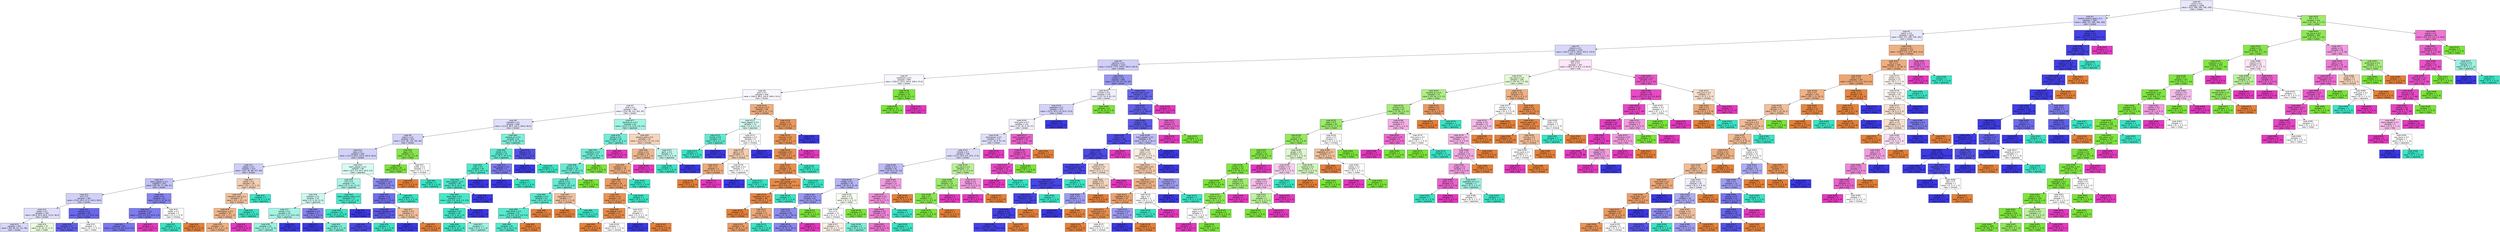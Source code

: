 digraph Tree {
node [shape=box, style="filled", color="black", fontname="helvetica"] ;
edge [fontname="helvetica"] ;
0 [label=<node &#35;0<br/>cumin &le; 0.5<br/>samples = 2298<br/>value = [412, 568, 290, 769, 259]<br/>class = korean>, fillcolor="#e8e8fc"] ;
1 [label=<node &#35;1<br/>roasted_sesame_seed &le; 0.5<br/>samples = 1867<br/>value = [408, 227, 284, 766, 182]<br/>class = korean>, fillcolor="#cfcef9"] ;
0 -> 1 [labeldistance=2.5, labelangle=45, headlabel="True"] ;
2 [label=<node &#35;2<br/>starch &le; 0.5<br/>samples = 1630<br/>value = [403, 227, 280, 539, 181]<br/>class = korean>, fillcolor="#e9e9fc"] ;
1 -> 2 ;
3 [label=<node &#35;3<br/>cilantro &le; 0.5<br/>samples = 1416<br/>value = [254.0, 225.0, 266.0, 501.0, 170.0]<br/>class = korean>, fillcolor="#d7d7fa"] ;
2 -> 3 ;
4 [label=<node &#35;4<br/>cayenne &le; 0.5<br/>samples = 1253<br/>value = [216.0, 174.0, 258.0, 500.0, 105.0]<br/>class = korean>, fillcolor="#d0cff9"] ;
3 -> 4 ;
5 [label=<node &#35;5<br/>cardamom &le; 0.5<br/>samples = 869<br/>value = [183.0, 120.0, 244.0, 269.0, 53.0]<br/>class = korean>, fillcolor="#f7f7fe"] ;
4 -> 5 ;
6 [label=<node &#35;6<br/>pork &le; 0.5<br/>samples = 836<br/>value = [183.0, 88.0, 244.0, 269.0, 52.0]<br/>class = korean>, fillcolor="#f7f7fe"] ;
5 -> 6 ;
7 [label=<node &#35;7<br/>wine &le; 0.5<br/>samples = 768<br/>value = [135, 88, 233, 262, 50]<br/>class = korean>, fillcolor="#f4f4fe"] ;
6 -> 7 ;
8 [label=<node &#35;8<br/>seaweed &le; 0.5<br/>samples = 684<br/>value = [112.0, 86.0, 181.0, 259.0, 46.0]<br/>class = korean>, fillcolor="#e1e0fb"] ;
7 -> 8 ;
9 [label=<node &#35;9<br/>yogurt &le; 0.5<br/>samples = 622<br/>value = [112, 86, 135, 243, 46]<br/>class = korean>, fillcolor="#d4d3f9"] ;
8 -> 9 ;
10 [label=<node &#35;10<br/>sake &le; 0.5<br/>samples = 600<br/>value = [111.0, 66.0, 134.0, 243.0, 46.0]<br/>class = korean>, fillcolor="#d1d1f9"] ;
9 -> 10 ;
11 [label=<node &#35;11<br/>pepper &le; 0.5<br/>samples = 514<br/>value = [107, 66, 88, 207, 46]<br/>class = korean>, fillcolor="#cfcef9"] ;
10 -> 11 ;
12 [label=<node &#35;12<br/>black_pepper &le; 0.5<br/>samples = 474<br/>value = [85, 65, 77, 206, 41]<br/>class = korean>, fillcolor="#c2c1f7"] ;
11 -> 12 ;
13 [label=<node &#35;13<br/>nut &le; 0.5<br/>samples = 383<br/>value = [70.0, 63.0, 67.0, 144.0, 39.0]<br/>class = korean>, fillcolor="#d1d0f9"] ;
12 -> 13 ;
14 [label=<node &#35;14<br/>butter &le; 0.5<br/>samples = 344<br/>value = [65.0, 62.0, 66.0, 113.0, 38.0]<br/>class = korean>, fillcolor="#dedefb"] ;
13 -> 14 ;
15 [label=<node &#35;15<br/>samples = 307<br/>value = [60, 46, 54, 111, 36]<br/>class = korean>, fillcolor="#d7d6fa"] ;
14 -> 15 ;
16 [label=<node &#35;16<br/>samples = 37<br/>value = [5, 16, 12, 2, 2]<br/>class = indian>, fillcolor="#eafbdf"] ;
14 -> 16 ;
17 [label=<node &#35;17<br/>cashew &le; 0.5<br/>samples = 39<br/>value = [5.0, 1.0, 1.0, 31.0, 1.0]<br/>class = korean>, fillcolor="#6a68eb"] ;
13 -> 17 ;
18 [label=<node &#35;18<br/>samples = 37<br/>value = [5, 0, 1, 31, 0]<br/>class = korean>, fillcolor="#615eea"] ;
17 -> 18 ;
19 [label=<node &#35;19<br/>samples = 2<br/>value = [0, 1, 0, 0, 1]<br/>class = indian>, fillcolor="#ffffff"] ;
17 -> 19 ;
20 [label=<node &#35;20<br/>bread &le; 0.5<br/>samples = 91<br/>value = [15, 2, 10, 62, 2]<br/>class = korean>, fillcolor="#8685ef"] ;
12 -> 20 ;
21 [label=<node &#35;21<br/>coriander &le; 0.5<br/>samples = 87<br/>value = [13.0, 2.0, 8.0, 62.0, 2.0]<br/>class = korean>, fillcolor="#7e7cee"] ;
20 -> 21 ;
22 [label=<node &#35;22<br/>samples = 85<br/>value = [13.0, 2.0, 8.0, 62.0, 0.0]<br/>class = korean>, fillcolor="#7a78ed"] ;
21 -> 22 ;
23 [label=<node &#35;23<br/>samples = 2<br/>value = [0, 0, 0, 0, 2]<br/>class = thai>, fillcolor="#e539c0"] ;
21 -> 23 ;
24 [label=<node &#35;24<br/>butter &le; 0.5<br/>samples = 4<br/>value = [2, 0, 2, 0, 0]<br/>class = chinese>, fillcolor="#ffffff"] ;
20 -> 24 ;
25 [label=<node &#35;25<br/>samples = 2<br/>value = [0, 0, 2, 0, 0]<br/>class = japanese>, fillcolor="#39e5c5"] ;
24 -> 25 ;
26 [label=<node &#35;26<br/>samples = 2<br/>value = [2, 0, 0, 0, 0]<br/>class = chinese>, fillcolor="#e58139"] ;
24 -> 26 ;
27 [label=<node &#35;27<br/>barley &le; 0.5<br/>samples = 40<br/>value = [22, 1, 11, 1, 5]<br/>class = chinese>, fillcolor="#f5cfb4"] ;
11 -> 27 ;
28 [label=<node &#35;28<br/>mandarin_peel &le; 0.5<br/>samples = 37<br/>value = [22, 1, 8, 1, 5]<br/>class = chinese>, fillcolor="#f2c29f"] ;
27 -> 28 ;
29 [label=<node &#35;29<br/>lemongrass &le; 0.5<br/>samples = 34<br/>value = [22, 1, 5, 1, 5]<br/>class = chinese>, fillcolor="#f0b58b"] ;
28 -> 29 ;
30 [label=<node &#35;30<br/>samples = 32<br/>value = [22, 1, 5, 1, 3]<br/>class = chinese>, fillcolor="#efb082"] ;
29 -> 30 ;
31 [label=<node &#35;31<br/>samples = 2<br/>value = [0, 0, 0, 0, 2]<br/>class = thai>, fillcolor="#e539c0"] ;
29 -> 31 ;
32 [label=<node &#35;32<br/>samples = 3<br/>value = [0, 0, 3, 0, 0]<br/>class = japanese>, fillcolor="#39e5c5"] ;
28 -> 32 ;
33 [label=<node &#35;33<br/>samples = 3<br/>value = [0, 0, 3, 0, 0]<br/>class = japanese>, fillcolor="#39e5c5"] ;
27 -> 33 ;
34 [label=<node &#35;34<br/>black_pepper &le; 0.5<br/>samples = 86<br/>value = [4.0, 0.0, 46.0, 36.0, 0.0]<br/>class = japanese>, fillcolor="#d7faf3"] ;
10 -> 34 ;
35 [label=<node &#35;35<br/>rice &le; 0.5<br/>samples = 67<br/>value = [2, 0, 42, 23, 0]<br/>class = japanese>, fillcolor="#aaf4e6"] ;
34 -> 35 ;
36 [label=<node &#35;36<br/>soybean &le; 0.5<br/>samples = 54<br/>value = [2, 0, 30, 22, 0]<br/>class = japanese>, fillcolor="#cdf8f0"] ;
35 -> 36 ;
37 [label=<node &#35;37<br/>tomato &le; 0.5<br/>samples = 43<br/>value = [2.0, 0.0, 27.0, 14.0, 0.0]<br/>class = japanese>, fillcolor="#a6f3e5"] ;
36 -> 37 ;
38 [label=<node &#35;38<br/>samples = 41<br/>value = [2, 0, 27, 12, 0]<br/>class = japanese>, fillcolor="#99f2e1"] ;
37 -> 38 ;
39 [label=<node &#35;39<br/>samples = 2<br/>value = [0, 0, 0, 2, 0]<br/>class = korean>, fillcolor="#3c39e5"] ;
37 -> 39 ;
40 [label=<node &#35;40<br/>vegetable &le; 0.5<br/>samples = 11<br/>value = [0, 0, 3, 8, 0]<br/>class = korean>, fillcolor="#8583ef"] ;
36 -> 40 ;
41 [label=<node &#35;41<br/>samples = 7<br/>value = [0, 0, 0, 7, 0]<br/>class = korean>, fillcolor="#3c39e5"] ;
40 -> 41 ;
42 [label=<node &#35;42<br/>samples = 4<br/>value = [0, 0, 3, 1, 0]<br/>class = japanese>, fillcolor="#7beed8"] ;
40 -> 42 ;
43 [label=<node &#35;43<br/>black_sesame_seed &le; 0.5<br/>samples = 13<br/>value = [0, 0, 12, 1, 0]<br/>class = japanese>, fillcolor="#49e7ca"] ;
35 -> 43 ;
44 [label=<node &#35;44<br/>samples = 12<br/>value = [0, 0, 12, 0, 0]<br/>class = japanese>, fillcolor="#39e5c5"] ;
43 -> 44 ;
45 [label=<node &#35;45<br/>samples = 1<br/>value = [0, 0, 0, 1, 0]<br/>class = korean>, fillcolor="#3c39e5"] ;
43 -> 45 ;
46 [label=<node &#35;46<br/>katsuobushi &le; 0.5<br/>samples = 19<br/>value = [2, 0, 4, 13, 0]<br/>class = korean>, fillcolor="#8a88ef"] ;
34 -> 46 ;
47 [label=<node &#35;47<br/>chicken &le; 0.5<br/>samples = 17<br/>value = [2, 0, 2, 13, 0]<br/>class = korean>, fillcolor="#706eec"] ;
46 -> 47 ;
48 [label=<node &#35;48<br/>chinese_cabbage &le; 0.5<br/>samples = 14<br/>value = [0, 0, 2, 12, 0]<br/>class = korean>, fillcolor="#5d5ae9"] ;
47 -> 48 ;
49 [label=<node &#35;49<br/>samples = 13<br/>value = [0, 0, 1, 12, 0]<br/>class = korean>, fillcolor="#4c49e7"] ;
48 -> 49 ;
50 [label=<node &#35;50<br/>samples = 1<br/>value = [0, 0, 1, 0, 0]<br/>class = japanese>, fillcolor="#39e5c5"] ;
48 -> 50 ;
51 [label=<node &#35;51<br/>scallion &le; 0.5<br/>samples = 3<br/>value = [2, 0, 0, 1, 0]<br/>class = chinese>, fillcolor="#f2c09c"] ;
47 -> 51 ;
52 [label=<node &#35;52<br/>samples = 1<br/>value = [0, 0, 0, 1, 0]<br/>class = korean>, fillcolor="#3c39e5"] ;
51 -> 52 ;
53 [label=<node &#35;53<br/>samples = 2<br/>value = [2, 0, 0, 0, 0]<br/>class = chinese>, fillcolor="#e58139"] ;
51 -> 53 ;
54 [label=<node &#35;54<br/>samples = 2<br/>value = [0, 0, 2, 0, 0]<br/>class = japanese>, fillcolor="#39e5c5"] ;
46 -> 54 ;
55 [label=<node &#35;55<br/>egg &le; 0.5<br/>samples = 22<br/>value = [1, 20, 1, 0, 0]<br/>class = indian>, fillcolor="#88e74c"] ;
9 -> 55 ;
56 [label=<node &#35;56<br/>samples = 20<br/>value = [0, 20, 0, 0, 0]<br/>class = indian>, fillcolor="#7be539"] ;
55 -> 56 ;
57 [label=<node &#35;57<br/>butter &le; 0.5<br/>samples = 2<br/>value = [1, 0, 1, 0, 0]<br/>class = chinese>, fillcolor="#ffffff"] ;
55 -> 57 ;
58 [label=<node &#35;58<br/>samples = 1<br/>value = [1, 0, 0, 0, 0]<br/>class = chinese>, fillcolor="#e58139"] ;
57 -> 58 ;
59 [label=<node &#35;59<br/>samples = 1<br/>value = [0, 0, 1, 0, 0]<br/>class = japanese>, fillcolor="#39e5c5"] ;
57 -> 59 ;
60 [label=<node &#35;60<br/>sesame_oil &le; 0.5<br/>samples = 62<br/>value = [0, 0, 46, 16, 0]<br/>class = japanese>, fillcolor="#7eeed9"] ;
8 -> 60 ;
61 [label=<node &#35;61<br/>wheat &le; 0.5<br/>samples = 53<br/>value = [0, 0, 45, 8, 0]<br/>class = japanese>, fillcolor="#5ceacf"] ;
60 -> 61 ;
62 [label=<node &#35;62<br/>cider &le; 0.5<br/>samples = 49<br/>value = [0, 0, 44, 5, 0]<br/>class = japanese>, fillcolor="#50e8cc"] ;
61 -> 62 ;
63 [label=<node &#35;63<br/>black_pepper &le; 0.5<br/>samples = 48<br/>value = [0, 0, 44, 4, 0]<br/>class = japanese>, fillcolor="#4be7ca"] ;
62 -> 63 ;
64 [label=<node &#35;64<br/>black_bean &le; 0.5<br/>samples = 47<br/>value = [0.0, 0.0, 44.0, 3.0, 0.0]<br/>class = japanese>, fillcolor="#46e7c9"] ;
63 -> 64 ;
65 [label=<node &#35;65<br/>vegetable &le; 0.5<br/>samples = 46<br/>value = [0, 0, 44, 2, 0]<br/>class = japanese>, fillcolor="#42e6c8"] ;
64 -> 65 ;
66 [label=<node &#35;66<br/>samples = 43<br/>value = [0, 0, 42, 1, 0]<br/>class = japanese>, fillcolor="#3ee6c6"] ;
65 -> 66 ;
67 [label=<node &#35;67<br/>samples = 3<br/>value = [0, 0, 2, 1, 0]<br/>class = japanese>, fillcolor="#9cf2e2"] ;
65 -> 67 ;
68 [label=<node &#35;68<br/>samples = 1<br/>value = [0, 0, 0, 1, 0]<br/>class = korean>, fillcolor="#3c39e5"] ;
64 -> 68 ;
69 [label=<node &#35;69<br/>samples = 1<br/>value = [0, 0, 0, 1, 0]<br/>class = korean>, fillcolor="#3c39e5"] ;
63 -> 69 ;
70 [label=<node &#35;70<br/>samples = 1<br/>value = [0, 0, 0, 1, 0]<br/>class = korean>, fillcolor="#3c39e5"] ;
62 -> 70 ;
71 [label=<node &#35;71<br/>bell_pepper &le; 0.5<br/>samples = 4<br/>value = [0, 0, 1, 3, 0]<br/>class = korean>, fillcolor="#7d7bee"] ;
61 -> 71 ;
72 [label=<node &#35;72<br/>samples = 3<br/>value = [0, 0, 0, 3, 0]<br/>class = korean>, fillcolor="#3c39e5"] ;
71 -> 72 ;
73 [label=<node &#35;73<br/>samples = 1<br/>value = [0, 0, 1, 0, 0]<br/>class = japanese>, fillcolor="#39e5c5"] ;
71 -> 73 ;
74 [label=<node &#35;74<br/>lettuce &le; 0.5<br/>samples = 9<br/>value = [0, 0, 1, 8, 0]<br/>class = korean>, fillcolor="#5452e8"] ;
60 -> 74 ;
75 [label=<node &#35;75<br/>samples = 8<br/>value = [0, 0, 0, 8, 0]<br/>class = korean>, fillcolor="#3c39e5"] ;
74 -> 75 ;
76 [label=<node &#35;76<br/>samples = 1<br/>value = [0, 0, 1, 0, 0]<br/>class = japanese>, fillcolor="#39e5c5"] ;
74 -> 76 ;
77 [label=<node &#35;77<br/>sesame_oil &le; 0.5<br/>samples = 84<br/>value = [23.0, 2.0, 52.0, 3.0, 4.0]<br/>class = japanese>, fillcolor="#a1f3e3"] ;
7 -> 77 ;
78 [label=<node &#35;78<br/>honey &le; 0.5<br/>samples = 59<br/>value = [10, 2, 45, 0, 2]<br/>class = japanese>, fillcolor="#72ecd6"] ;
77 -> 78 ;
79 [label=<node &#35;79<br/>blackberry &le; 0.5<br/>samples = 57<br/>value = [10, 2, 45, 0, 0]<br/>class = japanese>, fillcolor="#6cecd4"] ;
78 -> 79 ;
80 [label=<node &#35;80<br/>apricot &le; 0.5<br/>samples = 56<br/>value = [10, 1, 45, 0, 0]<br/>class = japanese>, fillcolor="#68ebd3"] ;
79 -> 80 ;
81 [label=<node &#35;81<br/>lettuce &le; 0.5<br/>samples = 55<br/>value = [10, 0, 45, 0, 0]<br/>class = japanese>, fillcolor="#65ebd2"] ;
80 -> 81 ;
82 [label=<node &#35;82<br/>vegetable &le; 0.5<br/>samples = 52<br/>value = [8, 0, 44, 0, 0]<br/>class = japanese>, fillcolor="#5dead0"] ;
81 -> 82 ;
83 [label=<node &#35;83<br/>beef_broth &le; 0.5<br/>samples = 51<br/>value = [7.0, 0.0, 44.0, 0.0, 0.0]<br/>class = japanese>, fillcolor="#58e9ce"] ;
82 -> 83 ;
84 [label=<node &#35;84<br/>samples = 50<br/>value = [6, 0, 44, 0, 0]<br/>class = japanese>, fillcolor="#54e9cd"] ;
83 -> 84 ;
85 [label=<node &#35;85<br/>samples = 1<br/>value = [1, 0, 0, 0, 0]<br/>class = chinese>, fillcolor="#e58139"] ;
83 -> 85 ;
86 [label=<node &#35;86<br/>samples = 1<br/>value = [1, 0, 0, 0, 0]<br/>class = chinese>, fillcolor="#e58139"] ;
82 -> 86 ;
87 [label=<node &#35;87<br/>asparagus &le; 0.5<br/>samples = 3<br/>value = [2, 0, 1, 0, 0]<br/>class = chinese>, fillcolor="#f2c09c"] ;
81 -> 87 ;
88 [label=<node &#35;88<br/>samples = 2<br/>value = [2, 0, 0, 0, 0]<br/>class = chinese>, fillcolor="#e58139"] ;
87 -> 88 ;
89 [label=<node &#35;89<br/>samples = 1<br/>value = [0, 0, 1, 0, 0]<br/>class = japanese>, fillcolor="#39e5c5"] ;
87 -> 89 ;
90 [label=<node &#35;90<br/>samples = 1<br/>value = [0, 1, 0, 0, 0]<br/>class = indian>, fillcolor="#7be539"] ;
80 -> 90 ;
91 [label=<node &#35;91<br/>samples = 1<br/>value = [0, 1, 0, 0, 0]<br/>class = indian>, fillcolor="#7be539"] ;
79 -> 91 ;
92 [label=<node &#35;92<br/>samples = 2<br/>value = [0, 0, 0, 0, 2]<br/>class = thai>, fillcolor="#e539c0"] ;
78 -> 92 ;
93 [label=<node &#35;93<br/>sesame_seed &le; 0.5<br/>samples = 25<br/>value = [13.0, 0.0, 7.0, 3.0, 2.0]<br/>class = chinese>, fillcolor="#f6d5bd"] ;
77 -> 93 ;
94 [label=<node &#35;94<br/>honey &le; 0.5<br/>samples = 20<br/>value = [13, 0, 4, 1, 2]<br/>class = chinese>, fillcolor="#f0b890"] ;
93 -> 94 ;
95 [label=<node &#35;95<br/>seaweed &le; 0.5<br/>samples = 18<br/>value = [13, 0, 4, 1, 0]<br/>class = chinese>, fillcolor="#eeae80"] ;
94 -> 95 ;
96 [label=<node &#35;96<br/>beef &le; 0.5<br/>samples = 16<br/>value = [13, 0, 2, 1, 0]<br/>class = chinese>, fillcolor="#eb9c63"] ;
95 -> 96 ;
97 [label=<node &#35;97<br/>shrimp &le; 0.5<br/>samples = 15<br/>value = [13, 0, 1, 1, 0]<br/>class = chinese>, fillcolor="#e99355"] ;
96 -> 97 ;
98 [label=<node &#35;98<br/>bell_pepper &le; 0.5<br/>samples = 13<br/>value = [12, 0, 1, 0, 0]<br/>class = chinese>, fillcolor="#e78c49"] ;
97 -> 98 ;
99 [label=<node &#35;99<br/>samples = 11<br/>value = [11, 0, 0, 0, 0]<br/>class = chinese>, fillcolor="#e58139"] ;
98 -> 99 ;
100 [label=<node &#35;100<br/>samples = 2<br/>value = [1, 0, 1, 0, 0]<br/>class = chinese>, fillcolor="#ffffff"] ;
98 -> 100 ;
101 [label=<node &#35;101<br/>pea &le; 0.5<br/>samples = 2<br/>value = [1, 0, 0, 1, 0]<br/>class = chinese>, fillcolor="#ffffff"] ;
97 -> 101 ;
102 [label=<node &#35;102<br/>samples = 1<br/>value = [0, 0, 0, 1, 0]<br/>class = korean>, fillcolor="#3c39e5"] ;
101 -> 102 ;
103 [label=<node &#35;103<br/>samples = 1<br/>value = [1, 0, 0, 0, 0]<br/>class = chinese>, fillcolor="#e58139"] ;
101 -> 103 ;
104 [label=<node &#35;104<br/>samples = 1<br/>value = [0, 0, 1, 0, 0]<br/>class = japanese>, fillcolor="#39e5c5"] ;
96 -> 104 ;
105 [label=<node &#35;105<br/>samples = 2<br/>value = [0, 0, 2, 0, 0]<br/>class = japanese>, fillcolor="#39e5c5"] ;
95 -> 105 ;
106 [label=<node &#35;106<br/>samples = 2<br/>value = [0, 0, 0, 0, 2]<br/>class = thai>, fillcolor="#e539c0"] ;
94 -> 106 ;
107 [label=<node &#35;107<br/>garlic &le; 0.5<br/>samples = 5<br/>value = [0, 0, 3, 2, 0]<br/>class = japanese>, fillcolor="#bdf6ec"] ;
93 -> 107 ;
108 [label=<node &#35;108<br/>samples = 3<br/>value = [0, 0, 3, 0, 0]<br/>class = japanese>, fillcolor="#39e5c5"] ;
107 -> 108 ;
109 [label=<node &#35;109<br/>samples = 2<br/>value = [0, 0, 0, 2, 0]<br/>class = korean>, fillcolor="#3c39e5"] ;
107 -> 109 ;
110 [label=<node &#35;110<br/>soy_sauce &le; 0.5<br/>samples = 68<br/>value = [48, 0, 11, 7, 2]<br/>class = chinese>, fillcolor="#eead7e"] ;
6 -> 110 ;
111 [label=<node &#35;111<br/>black_pepper &le; 0.5<br/>samples = 14<br/>value = [3, 0, 6, 4, 1]<br/>class = japanese>, fillcolor="#d7faf3"] ;
110 -> 111 ;
112 [label=<node &#35;112<br/>shrimp &le; 0.5<br/>samples = 6<br/>value = [0, 0, 5, 1, 0]<br/>class = japanese>, fillcolor="#61ead1"] ;
111 -> 112 ;
113 [label=<node &#35;113<br/>samples = 5<br/>value = [0, 0, 5, 0, 0]<br/>class = japanese>, fillcolor="#39e5c5"] ;
112 -> 113 ;
114 [label=<node &#35;114<br/>samples = 1<br/>value = [0, 0, 0, 1, 0]<br/>class = korean>, fillcolor="#3c39e5"] ;
112 -> 114 ;
115 [label=<node &#35;115<br/>vegetable &le; 0.5<br/>samples = 8<br/>value = [3, 0, 1, 3, 1]<br/>class = chinese>, fillcolor="#ffffff"] ;
111 -> 115 ;
116 [label=<node &#35;116<br/>garlic &le; 0.5<br/>samples = 6<br/>value = [3, 0, 1, 1, 1]<br/>class = chinese>, fillcolor="#f5cdb0"] ;
115 -> 116 ;
117 [label=<node &#35;117<br/>fish &le; 0.5<br/>samples = 4<br/>value = [3, 0, 0, 0, 1]<br/>class = chinese>, fillcolor="#eeab7b"] ;
116 -> 117 ;
118 [label=<node &#35;118<br/>samples = 3<br/>value = [3, 0, 0, 0, 0]<br/>class = chinese>, fillcolor="#e58139"] ;
117 -> 118 ;
119 [label=<node &#35;119<br/>samples = 1<br/>value = [0, 0, 0, 0, 1]<br/>class = thai>, fillcolor="#e539c0"] ;
117 -> 119 ;
120 [label=<node &#35;120<br/>beef_broth &le; 0.5<br/>samples = 2<br/>value = [0, 0, 1, 1, 0]<br/>class = japanese>, fillcolor="#ffffff"] ;
116 -> 120 ;
121 [label=<node &#35;121<br/>samples = 1<br/>value = [0, 0, 0, 1, 0]<br/>class = korean>, fillcolor="#3c39e5"] ;
120 -> 121 ;
122 [label=<node &#35;122<br/>samples = 1<br/>value = [0, 0, 1, 0, 0]<br/>class = japanese>, fillcolor="#39e5c5"] ;
120 -> 122 ;
123 [label=<node &#35;123<br/>samples = 2<br/>value = [0, 0, 0, 2, 0]<br/>class = korean>, fillcolor="#3c39e5"] ;
115 -> 123 ;
124 [label=<node &#35;124<br/>yeast &le; 0.5<br/>samples = 54<br/>value = [45, 0, 5, 3, 1]<br/>class = chinese>, fillcolor="#ea985d"] ;
110 -> 124 ;
125 [label=<node &#35;125<br/>macaroni &le; 0.5<br/>samples = 52<br/>value = [45, 0, 5, 1, 1]<br/>class = chinese>, fillcolor="#e99456"] ;
124 -> 125 ;
126 [label=<node &#35;126<br/>enokidake &le; 0.5<br/>samples = 51<br/>value = [45, 0, 5, 1, 0]<br/>class = chinese>, fillcolor="#e89153"] ;
125 -> 126 ;
127 [label=<node &#35;127<br/>barley &le; 0.5<br/>samples = 50<br/>value = [45, 0, 4, 1, 0]<br/>class = chinese>, fillcolor="#e88f4f"] ;
126 -> 127 ;
128 [label=<node &#35;128<br/>green_bell_pepper &le; 0.5<br/>samples = 49<br/>value = [45.0, 0.0, 3.0, 1.0, 0.0]<br/>class = chinese>, fillcolor="#e78c4a"] ;
127 -> 128 ;
129 [label=<node &#35;129<br/>vegetable_oil &le; 0.5<br/>samples = 48<br/>value = [45, 0, 2, 1, 0]<br/>class = chinese>, fillcolor="#e78946"] ;
128 -> 129 ;
130 [label=<node &#35;130<br/>samples = 37<br/>value = [37, 0, 0, 0, 0]<br/>class = chinese>, fillcolor="#e58139"] ;
129 -> 130 ;
131 [label=<node &#35;131<br/>nira &le; 0.5<br/>samples = 11<br/>value = [8, 0, 2, 1, 0]<br/>class = chinese>, fillcolor="#eeab7b"] ;
129 -> 131 ;
132 [label=<node &#35;132<br/>samples = 10<br/>value = [8, 0, 1, 1, 0]<br/>class = chinese>, fillcolor="#eb9d65"] ;
131 -> 132 ;
133 [label=<node &#35;133<br/>samples = 1<br/>value = [0, 0, 1, 0, 0]<br/>class = japanese>, fillcolor="#39e5c5"] ;
131 -> 133 ;
134 [label=<node &#35;134<br/>samples = 1<br/>value = [0, 0, 1, 0, 0]<br/>class = japanese>, fillcolor="#39e5c5"] ;
128 -> 134 ;
135 [label=<node &#35;135<br/>samples = 1<br/>value = [0, 0, 1, 0, 0]<br/>class = japanese>, fillcolor="#39e5c5"] ;
127 -> 135 ;
136 [label=<node &#35;136<br/>samples = 1<br/>value = [0, 0, 1, 0, 0]<br/>class = japanese>, fillcolor="#39e5c5"] ;
126 -> 136 ;
137 [label=<node &#35;137<br/>samples = 1<br/>value = [0, 0, 0, 0, 1]<br/>class = thai>, fillcolor="#e539c0"] ;
125 -> 137 ;
138 [label=<node &#35;138<br/>samples = 2<br/>value = [0, 0, 0, 2, 0]<br/>class = korean>, fillcolor="#3c39e5"] ;
124 -> 138 ;
139 [label=<node &#35;139<br/>coffee &le; 0.5<br/>samples = 33<br/>value = [0, 32, 0, 0, 1]<br/>class = indian>, fillcolor="#7fe63f"] ;
5 -> 139 ;
140 [label=<node &#35;140<br/>samples = 32<br/>value = [0, 32, 0, 0, 0]<br/>class = indian>, fillcolor="#7be539"] ;
139 -> 140 ;
141 [label=<node &#35;141<br/>samples = 1<br/>value = [0, 0, 0, 0, 1]<br/>class = thai>, fillcolor="#e539c0"] ;
139 -> 141 ;
142 [label=<node &#35;142<br/>scallion &le; 0.5<br/>samples = 384<br/>value = [33, 54, 14, 231, 52]<br/>class = korean>, fillcolor="#9695f1"] ;
4 -> 142 ;
143 [label=<node &#35;143<br/>turmeric &le; 0.5<br/>samples = 174<br/>value = [12, 53, 9, 63, 37]<br/>class = korean>, fillcolor="#efeffd"] ;
142 -> 143 ;
144 [label=<node &#35;144<br/>vegetable &le; 0.5<br/>samples = 151<br/>value = [12.0, 30.0, 9.0, 63.0, 37.0]<br/>class = korean>, fillcolor="#d3d2f9"] ;
143 -> 144 ;
145 [label=<node &#35;145<br/>lime_juice &le; 0.5<br/>samples = 131<br/>value = [12, 30, 9, 43, 37]<br/>class = korean>, fillcolor="#f3f2fd"] ;
144 -> 145 ;
146 [label=<node &#35;146<br/>lemongrass &le; 0.5<br/>samples = 115<br/>value = [11, 29, 8, 43, 24]<br/>class = korean>, fillcolor="#dfdffb"] ;
145 -> 146 ;
147 [label=<node &#35;147<br/>tomato &le; 0.5<br/>samples = 108<br/>value = [11.0, 29.0, 8.0, 43.0, 17.0]<br/>class = korean>, fillcolor="#dcdcfa"] ;
146 -> 147 ;
148 [label=<node &#35;148<br/>chicken &le; 0.5<br/>samples = 91<br/>value = [9, 18, 8, 43, 13]<br/>class = korean>, fillcolor="#bcbbf6"] ;
147 -> 148 ;
149 [label=<node &#35;149<br/>vinegar &le; 0.5<br/>samples = 79<br/>value = [8, 18, 6, 41, 6]<br/>class = korean>, fillcolor="#b5b4f5"] ;
148 -> 149 ;
150 [label=<node &#35;150<br/>coconut &le; 0.5<br/>samples = 61<br/>value = [4, 13, 2, 38, 4]<br/>class = korean>, fillcolor="#9998f1"] ;
149 -> 150 ;
151 [label=<node &#35;151<br/>lime &le; 0.5<br/>samples = 58<br/>value = [4, 10, 2, 38, 4]<br/>class = korean>, fillcolor="#8d8cf0"] ;
150 -> 151 ;
152 [label=<node &#35;152<br/>samples = 56<br/>value = [4, 10, 2, 38, 2]<br/>class = korean>, fillcolor="#8886ef"] ;
151 -> 152 ;
153 [label=<node &#35;153<br/>samples = 2<br/>value = [0, 0, 0, 0, 2]<br/>class = thai>, fillcolor="#e539c0"] ;
151 -> 153 ;
154 [label=<node &#35;154<br/>samples = 3<br/>value = [0, 3, 0, 0, 0]<br/>class = indian>, fillcolor="#7be539"] ;
150 -> 154 ;
155 [label=<node &#35;155<br/>raisin &le; 0.5<br/>samples = 18<br/>value = [4, 5, 4, 3, 2]<br/>class = indian>, fillcolor="#f6fdf1"] ;
149 -> 155 ;
156 [label=<node &#35;156<br/>rice &le; 0.5<br/>samples = 15<br/>value = [4, 2, 4, 3, 2]<br/>class = chinese>, fillcolor="#ffffff"] ;
155 -> 156 ;
157 [label=<node &#35;157<br/>samples = 11<br/>value = [4, 2, 1, 3, 1]<br/>class = chinese>, fillcolor="#fcefe6"] ;
156 -> 157 ;
158 [label=<node &#35;158<br/>samples = 4<br/>value = [0, 0, 3, 0, 1]<br/>class = japanese>, fillcolor="#7beed8"] ;
156 -> 158 ;
159 [label=<node &#35;159<br/>samples = 3<br/>value = [0, 3, 0, 0, 0]<br/>class = indian>, fillcolor="#7be539"] ;
155 -> 159 ;
160 [label=<node &#35;160<br/>sherry &le; 0.5<br/>samples = 12<br/>value = [1, 0, 2, 2, 7]<br/>class = thai>, fillcolor="#f29ce0"] ;
148 -> 160 ;
161 [label=<node &#35;161<br/>beef_broth &le; 0.5<br/>samples = 11<br/>value = [0, 0, 2, 2, 7]<br/>class = thai>, fillcolor="#f191dc"] ;
160 -> 161 ;
162 [label=<node &#35;162<br/>cabbage &le; 0.5<br/>samples = 10<br/>value = [0, 0, 1, 2, 7]<br/>class = thai>, fillcolor="#ef83d8"] ;
161 -> 162 ;
163 [label=<node &#35;163<br/>samples = 9<br/>value = [0, 0, 0, 2, 7]<br/>class = thai>, fillcolor="#ec72d2"] ;
162 -> 163 ;
164 [label=<node &#35;164<br/>samples = 1<br/>value = [0, 0, 1, 0, 0]<br/>class = japanese>, fillcolor="#39e5c5"] ;
162 -> 164 ;
165 [label=<node &#35;165<br/>samples = 1<br/>value = [0, 0, 1, 0, 0]<br/>class = japanese>, fillcolor="#39e5c5"] ;
161 -> 165 ;
166 [label=<node &#35;166<br/>samples = 1<br/>value = [1, 0, 0, 0, 0]<br/>class = chinese>, fillcolor="#e58139"] ;
160 -> 166 ;
167 [label=<node &#35;167<br/>soy_sauce &le; 0.5<br/>samples = 17<br/>value = [2, 11, 0, 0, 4]<br/>class = indian>, fillcolor="#b8f194"] ;
147 -> 167 ;
168 [label=<node &#35;168<br/>shallot &le; 0.5<br/>samples = 14<br/>value = [1, 11, 0, 0, 2]<br/>class = indian>, fillcolor="#9cec6b"] ;
167 -> 168 ;
169 [label=<node &#35;169<br/>egg &le; 0.5<br/>samples = 12<br/>value = [1, 11, 0, 0, 0]<br/>class = indian>, fillcolor="#87e74b"] ;
168 -> 169 ;
170 [label=<node &#35;170<br/>samples = 11<br/>value = [0, 11, 0, 0, 0]<br/>class = indian>, fillcolor="#7be539"] ;
169 -> 170 ;
171 [label=<node &#35;171<br/>samples = 1<br/>value = [1, 0, 0, 0, 0]<br/>class = chinese>, fillcolor="#e58139"] ;
169 -> 171 ;
172 [label=<node &#35;172<br/>samples = 2<br/>value = [0, 0, 0, 0, 2]<br/>class = thai>, fillcolor="#e539c0"] ;
168 -> 172 ;
173 [label=<node &#35;173<br/>ginger &le; 0.5<br/>samples = 3<br/>value = [1, 0, 0, 0, 2]<br/>class = thai>, fillcolor="#f29ce0"] ;
167 -> 173 ;
174 [label=<node &#35;174<br/>samples = 2<br/>value = [0, 0, 0, 0, 2]<br/>class = thai>, fillcolor="#e539c0"] ;
173 -> 174 ;
175 [label=<node &#35;175<br/>samples = 1<br/>value = [1, 0, 0, 0, 0]<br/>class = chinese>, fillcolor="#e58139"] ;
173 -> 175 ;
176 [label=<node &#35;176<br/>samples = 7<br/>value = [0, 0, 0, 0, 7]<br/>class = thai>, fillcolor="#e539c0"] ;
146 -> 176 ;
177 [label=<node &#35;177<br/>pork_sausage &le; 0.5<br/>samples = 16<br/>value = [1, 1, 1, 0, 13]<br/>class = thai>, fillcolor="#ea61cd"] ;
145 -> 177 ;
178 [label=<node &#35;178<br/>orange &le; 0.5<br/>samples = 15<br/>value = [0, 1, 1, 0, 13]<br/>class = thai>, fillcolor="#e955c9"] ;
177 -> 178 ;
179 [label=<node &#35;179<br/>lime_peel_oil &le; 0.5<br/>samples = 14<br/>value = [0, 0, 1, 0, 13]<br/>class = thai>, fillcolor="#e748c5"] ;
178 -> 179 ;
180 [label=<node &#35;180<br/>samples = 13<br/>value = [0, 0, 0, 0, 13]<br/>class = thai>, fillcolor="#e539c0"] ;
179 -> 180 ;
181 [label=<node &#35;181<br/>samples = 1<br/>value = [0, 0, 1, 0, 0]<br/>class = japanese>, fillcolor="#39e5c5"] ;
179 -> 181 ;
182 [label=<node &#35;182<br/>samples = 1<br/>value = [0, 1, 0, 0, 0]<br/>class = indian>, fillcolor="#7be539"] ;
178 -> 182 ;
183 [label=<node &#35;183<br/>samples = 1<br/>value = [1, 0, 0, 0, 0]<br/>class = chinese>, fillcolor="#e58139"] ;
177 -> 183 ;
184 [label=<node &#35;184<br/>samples = 20<br/>value = [0, 0, 0, 20, 0]<br/>class = korean>, fillcolor="#3c39e5"] ;
144 -> 184 ;
185 [label=<node &#35;185<br/>samples = 23<br/>value = [0, 23, 0, 0, 0]<br/>class = indian>, fillcolor="#7be539"] ;
143 -> 185 ;
186 [label=<node &#35;186<br/>peanut_butter &le; 0.5<br/>samples = 210<br/>value = [21, 1, 5, 168, 15]<br/>class = korean>, fillcolor="#6765eb"] ;
142 -> 186 ;
187 [label=<node &#35;187<br/>mint &le; 0.5<br/>samples = 204<br/>value = [21, 1, 5, 168, 9]<br/>class = korean>, fillcolor="#6260ea"] ;
186 -> 187 ;
188 [label=<node &#35;188<br/>vinegar &le; 0.5<br/>samples = 198<br/>value = [21, 0, 5, 168, 4]<br/>class = korean>, fillcolor="#5d5be9"] ;
187 -> 188 ;
189 [label=<node &#35;189<br/>basil &le; 0.5<br/>samples = 166<br/>value = [10, 0, 3, 150, 3]<br/>class = korean>, fillcolor="#504de8"] ;
188 -> 189 ;
190 [label=<node &#35;190<br/>bean &le; 0.5<br/>samples = 164<br/>value = [10, 0, 3, 150, 1]<br/>class = korean>, fillcolor="#4e4be7"] ;
189 -> 190 ;
191 [label=<node &#35;191<br/>roasted_peanut &le; 0.5<br/>samples = 158<br/>value = [7, 0, 3, 148, 0]<br/>class = korean>, fillcolor="#4946e7"] ;
190 -> 191 ;
192 [label=<node &#35;192<br/>katsuobushi &le; 0.5<br/>samples = 157<br/>value = [7.0, 0.0, 2.0, 148.0, 0.0]<br/>class = korean>, fillcolor="#4845e7"] ;
191 -> 192 ;
193 [label=<node &#35;193<br/>egg_noodle &le; 0.5<br/>samples = 156<br/>value = [7, 0, 1, 148, 0]<br/>class = korean>, fillcolor="#4644e6"] ;
192 -> 193 ;
194 [label=<node &#35;194<br/>peanut &le; 0.5<br/>samples = 155<br/>value = [6, 0, 1, 148, 0]<br/>class = korean>, fillcolor="#4542e6"] ;
193 -> 194 ;
195 [label=<node &#35;195<br/>samples = 154<br/>value = [5.0, 0.0, 1.0, 148.0, 0.0]<br/>class = korean>, fillcolor="#4441e6"] ;
194 -> 195 ;
196 [label=<node &#35;196<br/>samples = 1<br/>value = [1, 0, 0, 0, 0]<br/>class = chinese>, fillcolor="#e58139"] ;
194 -> 196 ;
197 [label=<node &#35;197<br/>samples = 1<br/>value = [1, 0, 0, 0, 0]<br/>class = chinese>, fillcolor="#e58139"] ;
193 -> 197 ;
198 [label=<node &#35;198<br/>samples = 1<br/>value = [0, 0, 1, 0, 0]<br/>class = japanese>, fillcolor="#39e5c5"] ;
192 -> 198 ;
199 [label=<node &#35;199<br/>samples = 1<br/>value = [0, 0, 1, 0, 0]<br/>class = japanese>, fillcolor="#39e5c5"] ;
191 -> 199 ;
200 [label=<node &#35;200<br/>tamarind &le; 0.5<br/>samples = 6<br/>value = [3, 0, 0, 2, 1]<br/>class = chinese>, fillcolor="#f8e0ce"] ;
190 -> 200 ;
201 [label=<node &#35;201<br/>ginger &le; 0.5<br/>samples = 5<br/>value = [3, 0, 0, 2, 0]<br/>class = chinese>, fillcolor="#f6d5bd"] ;
200 -> 201 ;
202 [label=<node &#35;202<br/>pork &le; 0.5<br/>samples = 3<br/>value = [1, 0, 0, 2, 0]<br/>class = korean>, fillcolor="#9e9cf2"] ;
201 -> 202 ;
203 [label=<node &#35;203<br/>samples = 2<br/>value = [0, 0, 0, 2, 0]<br/>class = korean>, fillcolor="#3c39e5"] ;
202 -> 203 ;
204 [label=<node &#35;204<br/>samples = 1<br/>value = [1, 0, 0, 0, 0]<br/>class = chinese>, fillcolor="#e58139"] ;
202 -> 204 ;
205 [label=<node &#35;205<br/>samples = 2<br/>value = [2, 0, 0, 0, 0]<br/>class = chinese>, fillcolor="#e58139"] ;
201 -> 205 ;
206 [label=<node &#35;206<br/>samples = 1<br/>value = [0, 0, 0, 0, 1]<br/>class = thai>, fillcolor="#e539c0"] ;
200 -> 206 ;
207 [label=<node &#35;207<br/>samples = 2<br/>value = [0, 0, 0, 0, 2]<br/>class = thai>, fillcolor="#e539c0"] ;
189 -> 207 ;
208 [label=<node &#35;208<br/>black_pepper &le; 0.5<br/>samples = 32<br/>value = [11, 0, 2, 18, 1]<br/>class = korean>, fillcolor="#bebdf6"] ;
188 -> 208 ;
209 [label=<node &#35;209<br/>radish &le; 0.5<br/>samples = 23<br/>value = [11, 0, 2, 9, 1]<br/>class = chinese>, fillcolor="#fbede3"] ;
208 -> 209 ;
210 [label=<node &#35;210<br/>sesame_seed &le; 0.5<br/>samples = 19<br/>value = [11, 0, 2, 5, 1]<br/>class = chinese>, fillcolor="#f4c9aa"] ;
209 -> 210 ;
211 [label=<node &#35;211<br/>cane_molasses &le; 0.5<br/>samples = 16<br/>value = [11, 0, 1, 3, 1]<br/>class = chinese>, fillcolor="#efb185"] ;
210 -> 211 ;
212 [label=<node &#35;212<br/>vegetable &le; 0.5<br/>samples = 14<br/>value = [11, 0, 0, 3, 0]<br/>class = chinese>, fillcolor="#eca36f"] ;
211 -> 212 ;
213 [label=<node &#35;213<br/>white_wine &le; 0.5<br/>samples = 11<br/>value = [10, 0, 0, 1, 0]<br/>class = chinese>, fillcolor="#e88e4d"] ;
212 -> 213 ;
214 [label=<node &#35;214<br/>samples = 9<br/>value = [9, 0, 0, 0, 0]<br/>class = chinese>, fillcolor="#e58139"] ;
213 -> 214 ;
215 [label=<node &#35;215<br/>samples = 2<br/>value = [1, 0, 0, 1, 0]<br/>class = chinese>, fillcolor="#ffffff"] ;
213 -> 215 ;
216 [label=<node &#35;216<br/>mushroom &le; 0.5<br/>samples = 3<br/>value = [1, 0, 0, 2, 0]<br/>class = korean>, fillcolor="#9e9cf2"] ;
212 -> 216 ;
217 [label=<node &#35;217<br/>samples = 2<br/>value = [0, 0, 0, 2, 0]<br/>class = korean>, fillcolor="#3c39e5"] ;
216 -> 217 ;
218 [label=<node &#35;218<br/>samples = 1<br/>value = [1, 0, 0, 0, 0]<br/>class = chinese>, fillcolor="#e58139"] ;
216 -> 218 ;
219 [label=<node &#35;219<br/>egg &le; 0.5<br/>samples = 2<br/>value = [0, 0, 1, 0, 1]<br/>class = japanese>, fillcolor="#ffffff"] ;
211 -> 219 ;
220 [label=<node &#35;220<br/>samples = 1<br/>value = [0, 0, 1, 0, 0]<br/>class = japanese>, fillcolor="#39e5c5"] ;
219 -> 220 ;
221 [label=<node &#35;221<br/>samples = 1<br/>value = [0, 0, 0, 0, 1]<br/>class = thai>, fillcolor="#e539c0"] ;
219 -> 221 ;
222 [label=<node &#35;222<br/>cucumber &le; 0.5<br/>samples = 3<br/>value = [0, 0, 1, 2, 0]<br/>class = korean>, fillcolor="#9e9cf2"] ;
210 -> 222 ;
223 [label=<node &#35;223<br/>samples = 2<br/>value = [0, 0, 0, 2, 0]<br/>class = korean>, fillcolor="#3c39e5"] ;
222 -> 223 ;
224 [label=<node &#35;224<br/>samples = 1<br/>value = [0, 0, 1, 0, 0]<br/>class = japanese>, fillcolor="#39e5c5"] ;
222 -> 224 ;
225 [label=<node &#35;225<br/>samples = 4<br/>value = [0, 0, 0, 4, 0]<br/>class = korean>, fillcolor="#3c39e5"] ;
209 -> 225 ;
226 [label=<node &#35;226<br/>samples = 9<br/>value = [0, 0, 0, 9, 0]<br/>class = korean>, fillcolor="#3c39e5"] ;
208 -> 226 ;
227 [label=<node &#35;227<br/>chive &le; 0.5<br/>samples = 6<br/>value = [0, 1, 0, 0, 5]<br/>class = thai>, fillcolor="#ea61cd"] ;
187 -> 227 ;
228 [label=<node &#35;228<br/>samples = 5<br/>value = [0, 0, 0, 0, 5]<br/>class = thai>, fillcolor="#e539c0"] ;
227 -> 228 ;
229 [label=<node &#35;229<br/>samples = 1<br/>value = [0, 1, 0, 0, 0]<br/>class = indian>, fillcolor="#7be539"] ;
227 -> 229 ;
230 [label=<node &#35;230<br/>samples = 6<br/>value = [0, 0, 0, 0, 6]<br/>class = thai>, fillcolor="#e539c0"] ;
186 -> 230 ;
231 [label=<node &#35;231<br/>fish &le; 0.5<br/>samples = 163<br/>value = [38.0, 51.0, 8.0, 1.0, 65.0]<br/>class = thai>, fillcolor="#fce6f7"] ;
3 -> 231 ;
232 [label=<node &#35;232<br/>soy_sauce &le; 0.5<br/>samples = 108<br/>value = [34, 49, 7, 0, 18]<br/>class = indian>, fillcolor="#e4fad7"] ;
231 -> 232 ;
233 [label=<node &#35;233<br/>sesame_oil &le; 0.5<br/>samples = 73<br/>value = [10, 49, 3, 0, 11]<br/>class = indian>, fillcolor="#aeef86"] ;
232 -> 233 ;
234 [label=<node &#35;234<br/>shrimp &le; 0.5<br/>samples = 67<br/>value = [5, 49, 2, 0, 11]<br/>class = indian>, fillcolor="#a5ed79"] ;
233 -> 234 ;
235 [label=<node &#35;235<br/>bean &le; 0.5<br/>samples = 60<br/>value = [5, 47, 1, 0, 7]<br/>class = indian>, fillcolor="#9beb6a"] ;
234 -> 235 ;
236 [label=<node &#35;236<br/>rice &le; 0.5<br/>samples = 53<br/>value = [2, 44, 1, 0, 6]<br/>class = indian>, fillcolor="#94ea5f"] ;
235 -> 236 ;
237 [label=<node &#35;237<br/>beef &le; 0.5<br/>samples = 42<br/>value = [0, 39, 0, 0, 3]<br/>class = indian>, fillcolor="#85e748"] ;
236 -> 237 ;
238 [label=<node &#35;238<br/>chicken &le; 0.5<br/>samples = 41<br/>value = [0, 39, 0, 0, 2]<br/>class = indian>, fillcolor="#82e643"] ;
237 -> 238 ;
239 [label=<node &#35;239<br/>samples = 32<br/>value = [0, 32, 0, 0, 0]<br/>class = indian>, fillcolor="#7be539"] ;
238 -> 239 ;
240 [label=<node &#35;240<br/>bread &le; 0.5<br/>samples = 9<br/>value = [0, 7, 0, 0, 2]<br/>class = indian>, fillcolor="#a1ec72"] ;
238 -> 240 ;
241 [label=<node &#35;241<br/>cayenne &le; 0.5<br/>samples = 8<br/>value = [0, 7, 0, 0, 1]<br/>class = indian>, fillcolor="#8ee955"] ;
240 -> 241 ;
242 [label=<node &#35;242<br/>yogurt &le; 0.5<br/>samples = 2<br/>value = [0, 1, 0, 0, 1]<br/>class = indian>, fillcolor="#ffffff"] ;
241 -> 242 ;
243 [label=<node &#35;243<br/>samples = 1<br/>value = [0, 0, 0, 0, 1]<br/>class = thai>, fillcolor="#e539c0"] ;
242 -> 243 ;
244 [label=<node &#35;244<br/>samples = 1<br/>value = [0, 1, 0, 0, 0]<br/>class = indian>, fillcolor="#7be539"] ;
242 -> 244 ;
245 [label=<node &#35;245<br/>samples = 6<br/>value = [0, 6, 0, 0, 0]<br/>class = indian>, fillcolor="#7be539"] ;
241 -> 245 ;
246 [label=<node &#35;246<br/>samples = 1<br/>value = [0, 0, 0, 0, 1]<br/>class = thai>, fillcolor="#e539c0"] ;
240 -> 246 ;
247 [label=<node &#35;247<br/>samples = 1<br/>value = [0, 0, 0, 0, 1]<br/>class = thai>, fillcolor="#e539c0"] ;
237 -> 247 ;
248 [label=<node &#35;248<br/>ginger &le; 0.5<br/>samples = 11<br/>value = [2, 5, 1, 0, 3]<br/>class = indian>, fillcolor="#def8ce"] ;
236 -> 248 ;
249 [label=<node &#35;249<br/>shiitake &le; 0.5<br/>samples = 6<br/>value = [0, 2, 1, 0, 3]<br/>class = thai>, fillcolor="#f8ceef"] ;
248 -> 249 ;
250 [label=<node &#35;250<br/>scallion &le; 0.5<br/>samples = 5<br/>value = [0, 2, 0, 0, 3]<br/>class = thai>, fillcolor="#f6bdea"] ;
249 -> 250 ;
251 [label=<node &#35;251<br/>root &le; 0.5<br/>samples = 3<br/>value = [0, 2, 0, 0, 1]<br/>class = indian>, fillcolor="#bdf29c"] ;
250 -> 251 ;
252 [label=<node &#35;252<br/>samples = 2<br/>value = [0, 2, 0, 0, 0]<br/>class = indian>, fillcolor="#7be539"] ;
251 -> 252 ;
253 [label=<node &#35;253<br/>samples = 1<br/>value = [0, 0, 0, 0, 1]<br/>class = thai>, fillcolor="#e539c0"] ;
251 -> 253 ;
254 [label=<node &#35;254<br/>samples = 2<br/>value = [0, 0, 0, 0, 2]<br/>class = thai>, fillcolor="#e539c0"] ;
250 -> 254 ;
255 [label=<node &#35;255<br/>samples = 1<br/>value = [0, 0, 1, 0, 0]<br/>class = japanese>, fillcolor="#39e5c5"] ;
249 -> 255 ;
256 [label=<node &#35;256<br/>cayenne &le; 0.5<br/>samples = 5<br/>value = [2, 3, 0, 0, 0]<br/>class = indian>, fillcolor="#d3f6bd"] ;
248 -> 256 ;
257 [label=<node &#35;257<br/>samples = 2<br/>value = [2, 0, 0, 0, 0]<br/>class = chinese>, fillcolor="#e58139"] ;
256 -> 257 ;
258 [label=<node &#35;258<br/>samples = 3<br/>value = [0, 3, 0, 0, 0]<br/>class = indian>, fillcolor="#7be539"] ;
256 -> 258 ;
259 [label=<node &#35;259<br/>carrot &le; 0.5<br/>samples = 7<br/>value = [3, 3, 0, 0, 1]<br/>class = chinese>, fillcolor="#ffffff"] ;
235 -> 259 ;
260 [label=<node &#35;260<br/>vegetable_oil &le; 0.5<br/>samples = 5<br/>value = [3, 1, 0, 0, 1]<br/>class = chinese>, fillcolor="#f2c09c"] ;
259 -> 260 ;
261 [label=<node &#35;261<br/>samples = 3<br/>value = [3, 0, 0, 0, 0]<br/>class = chinese>, fillcolor="#e58139"] ;
260 -> 261 ;
262 [label=<node &#35;262<br/>scallop &le; 0.5<br/>samples = 2<br/>value = [0, 1, 0, 0, 1]<br/>class = indian>, fillcolor="#ffffff"] ;
260 -> 262 ;
263 [label=<node &#35;263<br/>samples = 1<br/>value = [0, 0, 0, 0, 1]<br/>class = thai>, fillcolor="#e539c0"] ;
262 -> 263 ;
264 [label=<node &#35;264<br/>samples = 1<br/>value = [0, 1, 0, 0, 0]<br/>class = indian>, fillcolor="#7be539"] ;
262 -> 264 ;
265 [label=<node &#35;265<br/>samples = 2<br/>value = [0, 2, 0, 0, 0]<br/>class = indian>, fillcolor="#7be539"] ;
259 -> 265 ;
266 [label=<node &#35;266<br/>tomato &le; 0.5<br/>samples = 7<br/>value = [0, 2, 1, 0, 4]<br/>class = thai>, fillcolor="#f5b0e6"] ;
234 -> 266 ;
267 [label=<node &#35;267<br/>lemon_juice &le; 0.5<br/>samples = 5<br/>value = [0, 1, 0, 0, 4]<br/>class = thai>, fillcolor="#ec6ad0"] ;
266 -> 267 ;
268 [label=<node &#35;268<br/>samples = 4<br/>value = [0, 0, 0, 0, 4]<br/>class = thai>, fillcolor="#e539c0"] ;
267 -> 268 ;
269 [label=<node &#35;269<br/>samples = 1<br/>value = [0, 1, 0, 0, 0]<br/>class = indian>, fillcolor="#7be539"] ;
267 -> 269 ;
270 [label=<node &#35;270<br/>lime_juice &le; 0.5<br/>samples = 2<br/>value = [0, 1, 1, 0, 0]<br/>class = indian>, fillcolor="#ffffff"] ;
266 -> 270 ;
271 [label=<node &#35;271<br/>samples = 1<br/>value = [0, 1, 0, 0, 0]<br/>class = indian>, fillcolor="#7be539"] ;
270 -> 271 ;
272 [label=<node &#35;272<br/>samples = 1<br/>value = [0, 0, 1, 0, 0]<br/>class = japanese>, fillcolor="#39e5c5"] ;
270 -> 272 ;
273 [label=<node &#35;273<br/>shallot &le; 0.5<br/>samples = 6<br/>value = [5, 0, 1, 0, 0]<br/>class = chinese>, fillcolor="#ea9a61"] ;
233 -> 273 ;
274 [label=<node &#35;274<br/>samples = 5<br/>value = [5, 0, 0, 0, 0]<br/>class = chinese>, fillcolor="#e58139"] ;
273 -> 274 ;
275 [label=<node &#35;275<br/>samples = 1<br/>value = [0, 0, 1, 0, 0]<br/>class = japanese>, fillcolor="#39e5c5"] ;
273 -> 275 ;
276 [label=<node &#35;276<br/>scallion &le; 0.5<br/>samples = 35<br/>value = [24, 0, 4, 0, 7]<br/>class = chinese>, fillcolor="#efb287"] ;
232 -> 276 ;
277 [label=<node &#35;277<br/>chicken &le; 0.5<br/>samples = 15<br/>value = [6, 0, 3, 0, 6]<br/>class = chinese>, fillcolor="#ffffff"] ;
276 -> 277 ;
278 [label=<node &#35;278<br/>parsley &le; 0.5<br/>samples = 12<br/>value = [3, 0, 3, 0, 6]<br/>class = thai>, fillcolor="#f6bdea"] ;
277 -> 278 ;
279 [label=<node &#35;279<br/>black_pepper &le; 0.5<br/>samples = 11<br/>value = [2, 0, 3, 0, 6]<br/>class = thai>, fillcolor="#f5b5e7"] ;
278 -> 279 ;
280 [label=<node &#35;280<br/>cider &le; 0.5<br/>samples = 10<br/>value = [1, 0, 3, 0, 6]<br/>class = thai>, fillcolor="#f4aae4"] ;
279 -> 280 ;
281 [label=<node &#35;281<br/>vinegar &le; 0.5<br/>samples = 9<br/>value = [0, 0, 3, 0, 6]<br/>class = thai>, fillcolor="#f29ce0"] ;
280 -> 281 ;
282 [label=<node &#35;282<br/>garlic &le; 0.5<br/>samples = 6<br/>value = [0, 0, 1, 0, 5]<br/>class = thai>, fillcolor="#ea61cd"] ;
281 -> 282 ;
283 [label=<node &#35;283<br/>samples = 1<br/>value = [0, 0, 1, 0, 0]<br/>class = japanese>, fillcolor="#39e5c5"] ;
282 -> 283 ;
284 [label=<node &#35;284<br/>samples = 5<br/>value = [0, 0, 0, 0, 5]<br/>class = thai>, fillcolor="#e539c0"] ;
282 -> 284 ;
285 [label=<node &#35;285<br/>vegetable_oil &le; 0.5<br/>samples = 3<br/>value = [0, 0, 2, 0, 1]<br/>class = japanese>, fillcolor="#9cf2e2"] ;
281 -> 285 ;
286 [label=<node &#35;286<br/>samples = 2<br/>value = [0, 0, 1, 0, 1]<br/>class = japanese>, fillcolor="#ffffff"] ;
285 -> 286 ;
287 [label=<node &#35;287<br/>samples = 1<br/>value = [0, 0, 1, 0, 0]<br/>class = japanese>, fillcolor="#39e5c5"] ;
285 -> 287 ;
288 [label=<node &#35;288<br/>samples = 1<br/>value = [1, 0, 0, 0, 0]<br/>class = chinese>, fillcolor="#e58139"] ;
280 -> 288 ;
289 [label=<node &#35;289<br/>samples = 1<br/>value = [1, 0, 0, 0, 0]<br/>class = chinese>, fillcolor="#e58139"] ;
279 -> 289 ;
290 [label=<node &#35;290<br/>samples = 1<br/>value = [1, 0, 0, 0, 0]<br/>class = chinese>, fillcolor="#e58139"] ;
278 -> 290 ;
291 [label=<node &#35;291<br/>samples = 3<br/>value = [3, 0, 0, 0, 0]<br/>class = chinese>, fillcolor="#e58139"] ;
277 -> 291 ;
292 [label=<node &#35;292<br/>carrot &le; 0.5<br/>samples = 20<br/>value = [18, 0, 1, 0, 1]<br/>class = chinese>, fillcolor="#e88e4e"] ;
276 -> 292 ;
293 [label=<node &#35;293<br/>sesame_seed &le; 0.5<br/>samples = 18<br/>value = [17, 0, 0, 0, 1]<br/>class = chinese>, fillcolor="#e78845"] ;
292 -> 293 ;
294 [label=<node &#35;294<br/>samples = 15<br/>value = [15, 0, 0, 0, 0]<br/>class = chinese>, fillcolor="#e58139"] ;
293 -> 294 ;
295 [label=<node &#35;295<br/>shrimp &le; 0.5<br/>samples = 3<br/>value = [2, 0, 0, 0, 1]<br/>class = chinese>, fillcolor="#f2c09c"] ;
293 -> 295 ;
296 [label=<node &#35;296<br/>lemon_juice &le; 0.5<br/>samples = 2<br/>value = [1, 0, 0, 0, 1]<br/>class = chinese>, fillcolor="#ffffff"] ;
295 -> 296 ;
297 [label=<node &#35;297<br/>samples = 1<br/>value = [0, 0, 0, 0, 1]<br/>class = thai>, fillcolor="#e539c0"] ;
296 -> 297 ;
298 [label=<node &#35;298<br/>samples = 1<br/>value = [1, 0, 0, 0, 0]<br/>class = chinese>, fillcolor="#e58139"] ;
296 -> 298 ;
299 [label=<node &#35;299<br/>samples = 1<br/>value = [1, 0, 0, 0, 0]<br/>class = chinese>, fillcolor="#e58139"] ;
295 -> 299 ;
300 [label=<node &#35;300<br/>meat &le; 0.5<br/>samples = 2<br/>value = [1, 0, 1, 0, 0]<br/>class = chinese>, fillcolor="#ffffff"] ;
292 -> 300 ;
301 [label=<node &#35;301<br/>samples = 1<br/>value = [0, 0, 1, 0, 0]<br/>class = japanese>, fillcolor="#39e5c5"] ;
300 -> 301 ;
302 [label=<node &#35;302<br/>samples = 1<br/>value = [1, 0, 0, 0, 0]<br/>class = chinese>, fillcolor="#e58139"] ;
300 -> 302 ;
303 [label=<node &#35;303<br/>sesame_oil &le; 0.5<br/>samples = 55<br/>value = [4, 2, 1, 1, 47]<br/>class = thai>, fillcolor="#e958ca"] ;
231 -> 303 ;
304 [label=<node &#35;304<br/>butter &le; 0.5<br/>samples = 49<br/>value = [1.0, 2.0, 0.0, 1.0, 45.0]<br/>class = thai>, fillcolor="#e74ac5"] ;
303 -> 304 ;
305 [label=<node &#35;305<br/>turmeric &le; 0.5<br/>samples = 47<br/>value = [1, 1, 0, 1, 44]<br/>class = thai>, fillcolor="#e746c4"] ;
304 -> 305 ;
306 [label=<node &#35;306<br/>cabbage &le; 0.5<br/>samples = 44<br/>value = [1, 0, 0, 1, 42]<br/>class = thai>, fillcolor="#e642c3"] ;
305 -> 306 ;
307 [label=<node &#35;307<br/>crab &le; 0.5<br/>samples = 41<br/>value = [0, 0, 0, 1, 40]<br/>class = thai>, fillcolor="#e63ec2"] ;
306 -> 307 ;
308 [label=<node &#35;308<br/>samples = 38<br/>value = [0, 0, 0, 0, 38]<br/>class = thai>, fillcolor="#e539c0"] ;
307 -> 308 ;
309 [label=<node &#35;309<br/>pepper &le; 0.5<br/>samples = 3<br/>value = [0, 0, 0, 1, 2]<br/>class = thai>, fillcolor="#f29ce0"] ;
307 -> 309 ;
310 [label=<node &#35;310<br/>samples = 2<br/>value = [0, 0, 0, 0, 2]<br/>class = thai>, fillcolor="#e539c0"] ;
309 -> 310 ;
311 [label=<node &#35;311<br/>samples = 1<br/>value = [0, 0, 0, 1, 0]<br/>class = korean>, fillcolor="#3c39e5"] ;
309 -> 311 ;
312 [label=<node &#35;312<br/>mushroom &le; 0.5<br/>samples = 3<br/>value = [1, 0, 0, 0, 2]<br/>class = thai>, fillcolor="#f29ce0"] ;
306 -> 312 ;
313 [label=<node &#35;313<br/>samples = 2<br/>value = [0, 0, 0, 0, 2]<br/>class = thai>, fillcolor="#e539c0"] ;
312 -> 313 ;
314 [label=<node &#35;314<br/>samples = 1<br/>value = [1, 0, 0, 0, 0]<br/>class = chinese>, fillcolor="#e58139"] ;
312 -> 314 ;
315 [label=<node &#35;315<br/>scallion &le; 0.5<br/>samples = 3<br/>value = [0, 1, 0, 0, 2]<br/>class = thai>, fillcolor="#f29ce0"] ;
305 -> 315 ;
316 [label=<node &#35;316<br/>samples = 1<br/>value = [0, 1, 0, 0, 0]<br/>class = indian>, fillcolor="#7be539"] ;
315 -> 316 ;
317 [label=<node &#35;317<br/>samples = 2<br/>value = [0, 0, 0, 0, 2]<br/>class = thai>, fillcolor="#e539c0"] ;
315 -> 317 ;
318 [label=<node &#35;318<br/>scallion &le; 0.5<br/>samples = 2<br/>value = [0, 1, 0, 0, 1]<br/>class = indian>, fillcolor="#ffffff"] ;
304 -> 318 ;
319 [label=<node &#35;319<br/>samples = 1<br/>value = [0, 1, 0, 0, 0]<br/>class = indian>, fillcolor="#7be539"] ;
318 -> 319 ;
320 [label=<node &#35;320<br/>samples = 1<br/>value = [0, 0, 0, 0, 1]<br/>class = thai>, fillcolor="#e539c0"] ;
318 -> 320 ;
321 [label=<node &#35;321<br/>lime_juice &le; 0.5<br/>samples = 6<br/>value = [3, 0, 1, 0, 2]<br/>class = chinese>, fillcolor="#f8e0ce"] ;
303 -> 321 ;
322 [label=<node &#35;322<br/>clam &le; 0.5<br/>samples = 4<br/>value = [3, 0, 1, 0, 0]<br/>class = chinese>, fillcolor="#eeab7b"] ;
321 -> 322 ;
323 [label=<node &#35;323<br/>samples = 3<br/>value = [3, 0, 0, 0, 0]<br/>class = chinese>, fillcolor="#e58139"] ;
322 -> 323 ;
324 [label=<node &#35;324<br/>samples = 1<br/>value = [0, 0, 1, 0, 0]<br/>class = japanese>, fillcolor="#39e5c5"] ;
322 -> 324 ;
325 [label=<node &#35;325<br/>samples = 2<br/>value = [0, 0, 0, 0, 2]<br/>class = thai>, fillcolor="#e539c0"] ;
321 -> 325 ;
326 [label=<node &#35;326<br/>coconut &le; 0.5<br/>samples = 214<br/>value = [149.0, 2.0, 14.0, 38.0, 11.0]<br/>class = chinese>, fillcolor="#efb082"] ;
2 -> 326 ;
327 [label=<node &#35;327<br/>fish &le; 0.5<br/>samples = 209<br/>value = [149, 2, 13, 38, 7]<br/>class = chinese>, fillcolor="#eead7e"] ;
326 -> 327 ;
328 [label=<node &#35;328<br/>pork &le; 0.5<br/>samples = 187<br/>value = [141.0, 2.0, 11.0, 31.0, 2.0]<br/>class = chinese>, fillcolor="#eda673"] ;
327 -> 328 ;
329 [label=<node &#35;329<br/>wine &le; 0.5<br/>samples = 139<br/>value = [95, 2, 11, 29, 2]<br/>class = chinese>, fillcolor="#efb388"] ;
328 -> 329 ;
330 [label=<node &#35;330<br/>potato &le; 0.5<br/>samples = 117<br/>value = [74, 2, 10, 29, 2]<br/>class = chinese>, fillcolor="#f2bf9a"] ;
329 -> 330 ;
331 [label=<node &#35;331<br/>lime_juice &le; 0.5<br/>samples = 115<br/>value = [74, 0, 10, 29, 2]<br/>class = chinese>, fillcolor="#f1bd97"] ;
330 -> 331 ;
332 [label=<node &#35;332<br/>wheat &le; 0.5<br/>samples = 113<br/>value = [74, 0, 8, 29, 2]<br/>class = chinese>, fillcolor="#f1bc95"] ;
331 -> 332 ;
333 [label=<node &#35;333<br/>shrimp &le; 0.5<br/>samples = 91<br/>value = [65, 0, 5, 20, 1]<br/>class = chinese>, fillcolor="#efaf82"] ;
332 -> 333 ;
334 [label=<node &#35;334<br/>sake &le; 0.5<br/>samples = 75<br/>value = [49, 0, 5, 20, 1]<br/>class = chinese>, fillcolor="#f1bd97"] ;
333 -> 334 ;
335 [label=<node &#35;335<br/>beef_broth &le; 0.5<br/>samples = 55<br/>value = [41, 0, 2, 11, 1]<br/>class = chinese>, fillcolor="#eda978"] ;
334 -> 335 ;
336 [label=<node &#35;336<br/>mung_bean &le; 0.5<br/>samples = 52<br/>value = [41, 0, 2, 8, 1]<br/>class = chinese>, fillcolor="#eca06a"] ;
335 -> 336 ;
337 [label=<node &#35;337<br/>vegetable &le; 0.5<br/>samples = 50<br/>value = [41, 0, 2, 6, 1]<br/>class = chinese>, fillcolor="#ea9b62"] ;
336 -> 337 ;
338 [label=<node &#35;338<br/>samples = 44<br/>value = [38, 0, 2, 3, 1]<br/>class = chinese>, fillcolor="#e99356"] ;
337 -> 338 ;
339 [label=<node &#35;339<br/>samples = 6<br/>value = [3, 0, 0, 3, 0]<br/>class = chinese>, fillcolor="#ffffff"] ;
337 -> 339 ;
340 [label=<node &#35;340<br/>samples = 2<br/>value = [0, 0, 0, 2, 0]<br/>class = korean>, fillcolor="#3c39e5"] ;
336 -> 340 ;
341 [label=<node &#35;341<br/>samples = 3<br/>value = [0, 0, 0, 3, 0]<br/>class = korean>, fillcolor="#3c39e5"] ;
335 -> 341 ;
342 [label=<node &#35;342<br/>oyster &le; 0.5<br/>samples = 20<br/>value = [8, 0, 3, 9, 0]<br/>class = korean>, fillcolor="#efeffd"] ;
334 -> 342 ;
343 [label=<node &#35;343<br/>egg &le; 0.5<br/>samples = 16<br/>value = [4, 0, 3, 9, 0]<br/>class = korean>, fillcolor="#aeacf4"] ;
342 -> 343 ;
344 [label=<node &#35;344<br/>bell_pepper &le; 0.5<br/>samples = 10<br/>value = [0, 0, 3, 7, 0]<br/>class = korean>, fillcolor="#908ef0"] ;
343 -> 344 ;
345 [label=<node &#35;345<br/>samples = 8<br/>value = [0, 0, 1, 7, 0]<br/>class = korean>, fillcolor="#5855e9"] ;
344 -> 345 ;
346 [label=<node &#35;346<br/>samples = 2<br/>value = [0, 0, 2, 0, 0]<br/>class = japanese>, fillcolor="#39e5c5"] ;
344 -> 346 ;
347 [label=<node &#35;347<br/>vinegar &le; 0.5<br/>samples = 6<br/>value = [4, 0, 0, 2, 0]<br/>class = chinese>, fillcolor="#f2c09c"] ;
343 -> 347 ;
348 [label=<node &#35;348<br/>samples = 3<br/>value = [1, 0, 0, 2, 0]<br/>class = korean>, fillcolor="#9e9cf2"] ;
347 -> 348 ;
349 [label=<node &#35;349<br/>samples = 3<br/>value = [3, 0, 0, 0, 0]<br/>class = chinese>, fillcolor="#e58139"] ;
347 -> 349 ;
350 [label=<node &#35;350<br/>samples = 4<br/>value = [4, 0, 0, 0, 0]<br/>class = chinese>, fillcolor="#e58139"] ;
342 -> 350 ;
351 [label=<node &#35;351<br/>samples = 16<br/>value = [16, 0, 0, 0, 0]<br/>class = chinese>, fillcolor="#e58139"] ;
333 -> 351 ;
352 [label=<node &#35;352<br/>scallion &le; 0.5<br/>samples = 22<br/>value = [9, 0, 3, 9, 1]<br/>class = chinese>, fillcolor="#ffffff"] ;
332 -> 352 ;
353 [label=<node &#35;353<br/>squid &le; 0.5<br/>samples = 15<br/>value = [3, 0, 3, 8, 1]<br/>class = korean>, fillcolor="#aeacf4"] ;
352 -> 353 ;
354 [label=<node &#35;354<br/>milk &le; 0.5<br/>samples = 13<br/>value = [1, 0, 3, 8, 1]<br/>class = korean>, fillcolor="#9d9cf2"] ;
353 -> 354 ;
355 [label=<node &#35;355<br/>parsley &le; 0.5<br/>samples = 11<br/>value = [1, 0, 1, 8, 1]<br/>class = korean>, fillcolor="#7674ed"] ;
354 -> 355 ;
356 [label=<node &#35;356<br/>pepper &le; 0.5<br/>samples = 10<br/>value = [1, 0, 1, 8, 0]<br/>class = korean>, fillcolor="#6765eb"] ;
355 -> 356 ;
357 [label=<node &#35;357<br/>samples = 9<br/>value = [0, 0, 1, 8, 0]<br/>class = korean>, fillcolor="#5452e8"] ;
356 -> 357 ;
358 [label=<node &#35;358<br/>samples = 1<br/>value = [1, 0, 0, 0, 0]<br/>class = chinese>, fillcolor="#e58139"] ;
356 -> 358 ;
359 [label=<node &#35;359<br/>samples = 1<br/>value = [0, 0, 0, 0, 1]<br/>class = thai>, fillcolor="#e539c0"] ;
355 -> 359 ;
360 [label=<node &#35;360<br/>samples = 2<br/>value = [0, 0, 2, 0, 0]<br/>class = japanese>, fillcolor="#39e5c5"] ;
354 -> 360 ;
361 [label=<node &#35;361<br/>samples = 2<br/>value = [2, 0, 0, 0, 0]<br/>class = chinese>, fillcolor="#e58139"] ;
353 -> 361 ;
362 [label=<node &#35;362<br/>pumpkin &le; 0.5<br/>samples = 7<br/>value = [6, 0, 0, 1, 0]<br/>class = chinese>, fillcolor="#e9965a"] ;
352 -> 362 ;
363 [label=<node &#35;363<br/>samples = 6<br/>value = [6, 0, 0, 0, 0]<br/>class = chinese>, fillcolor="#e58139"] ;
362 -> 363 ;
364 [label=<node &#35;364<br/>samples = 1<br/>value = [0, 0, 0, 1, 0]<br/>class = korean>, fillcolor="#3c39e5"] ;
362 -> 364 ;
365 [label=<node &#35;365<br/>samples = 2<br/>value = [0, 0, 2, 0, 0]<br/>class = japanese>, fillcolor="#39e5c5"] ;
331 -> 365 ;
366 [label=<node &#35;366<br/>samples = 2<br/>value = [0, 2, 0, 0, 0]<br/>class = indian>, fillcolor="#7be539"] ;
330 -> 366 ;
367 [label=<node &#35;367<br/>sake &le; 0.5<br/>samples = 22<br/>value = [21, 0, 1, 0, 0]<br/>class = chinese>, fillcolor="#e68742"] ;
329 -> 367 ;
368 [label=<node &#35;368<br/>samples = 21<br/>value = [21, 0, 0, 0, 0]<br/>class = chinese>, fillcolor="#e58139"] ;
367 -> 368 ;
369 [label=<node &#35;369<br/>samples = 1<br/>value = [0, 0, 1, 0, 0]<br/>class = japanese>, fillcolor="#39e5c5"] ;
367 -> 369 ;
370 [label=<node &#35;370<br/>barley &le; 0.5<br/>samples = 48<br/>value = [46, 0, 0, 2, 0]<br/>class = chinese>, fillcolor="#e68642"] ;
328 -> 370 ;
371 [label=<node &#35;371<br/>lettuce &le; 0.5<br/>samples = 47<br/>value = [46, 0, 0, 1, 0]<br/>class = chinese>, fillcolor="#e6843d"] ;
370 -> 371 ;
372 [label=<node &#35;372<br/>samples = 46<br/>value = [46, 0, 0, 0, 0]<br/>class = chinese>, fillcolor="#e58139"] ;
371 -> 372 ;
373 [label=<node &#35;373<br/>samples = 1<br/>value = [0, 0, 0, 1, 0]<br/>class = korean>, fillcolor="#3c39e5"] ;
371 -> 373 ;
374 [label=<node &#35;374<br/>samples = 1<br/>value = [0, 0, 0, 1, 0]<br/>class = korean>, fillcolor="#3c39e5"] ;
370 -> 374 ;
375 [label=<node &#35;375<br/>wasabi &le; 0.5<br/>samples = 22<br/>value = [8, 0, 2, 7, 5]<br/>class = chinese>, fillcolor="#fdf7f2"] ;
327 -> 375 ;
376 [label=<node &#35;376<br/>cucumber &le; 0.5<br/>samples = 20<br/>value = [8, 0, 0, 7, 5]<br/>class = chinese>, fillcolor="#fdf5f0"] ;
375 -> 376 ;
377 [label=<node &#35;377<br/>carrot &le; 0.5<br/>samples = 17<br/>value = [8, 0, 0, 4, 5]<br/>class = chinese>, fillcolor="#f8e0ce"] ;
376 -> 377 ;
378 [label=<node &#35;378<br/>garlic &le; 0.5<br/>samples = 13<br/>value = [7, 0, 0, 1, 5]<br/>class = chinese>, fillcolor="#f8e0ce"] ;
377 -> 378 ;
379 [label=<node &#35;379<br/>samples = 3<br/>value = [3, 0, 0, 0, 0]<br/>class = chinese>, fillcolor="#e58139"] ;
378 -> 379 ;
380 [label=<node &#35;380<br/>onion &le; 0.5<br/>samples = 10<br/>value = [4, 0, 0, 1, 5]<br/>class = thai>, fillcolor="#fbdef4"] ;
378 -> 380 ;
381 [label=<node &#35;381<br/>sake &le; 0.5<br/>samples = 8<br/>value = [2, 0, 0, 1, 5]<br/>class = thai>, fillcolor="#f29ce0"] ;
380 -> 381 ;
382 [label=<node &#35;382<br/>sherry &le; 0.5<br/>samples = 7<br/>value = [2, 0, 0, 0, 5]<br/>class = thai>, fillcolor="#ef88d9"] ;
381 -> 382 ;
383 [label=<node &#35;383<br/>palm &le; 0.5<br/>samples = 6<br/>value = [1, 0, 0, 0, 5]<br/>class = thai>, fillcolor="#ea61cd"] ;
382 -> 383 ;
384 [label=<node &#35;384<br/>samples = 4<br/>value = [0, 0, 0, 0, 4]<br/>class = thai>, fillcolor="#e539c0"] ;
383 -> 384 ;
385 [label=<node &#35;385<br/>samples = 2<br/>value = [1, 0, 0, 0, 1]<br/>class = chinese>, fillcolor="#ffffff"] ;
383 -> 385 ;
386 [label=<node &#35;386<br/>samples = 1<br/>value = [1, 0, 0, 0, 0]<br/>class = chinese>, fillcolor="#e58139"] ;
382 -> 386 ;
387 [label=<node &#35;387<br/>samples = 1<br/>value = [0, 0, 0, 1, 0]<br/>class = korean>, fillcolor="#3c39e5"] ;
381 -> 387 ;
388 [label=<node &#35;388<br/>samples = 2<br/>value = [2, 0, 0, 0, 0]<br/>class = chinese>, fillcolor="#e58139"] ;
380 -> 388 ;
389 [label=<node &#35;389<br/>asparagus &le; 0.5<br/>samples = 4<br/>value = [1, 0, 0, 3, 0]<br/>class = korean>, fillcolor="#7d7bee"] ;
377 -> 389 ;
390 [label=<node &#35;390<br/>samples = 3<br/>value = [0, 0, 0, 3, 0]<br/>class = korean>, fillcolor="#3c39e5"] ;
389 -> 390 ;
391 [label=<node &#35;391<br/>samples = 1<br/>value = [1, 0, 0, 0, 0]<br/>class = chinese>, fillcolor="#e58139"] ;
389 -> 391 ;
392 [label=<node &#35;392<br/>samples = 3<br/>value = [0, 0, 0, 3, 0]<br/>class = korean>, fillcolor="#3c39e5"] ;
376 -> 392 ;
393 [label=<node &#35;393<br/>samples = 2<br/>value = [0, 0, 2, 0, 0]<br/>class = japanese>, fillcolor="#39e5c5"] ;
375 -> 393 ;
394 [label=<node &#35;394<br/>vanilla &le; 0.5<br/>samples = 5<br/>value = [0, 0, 1, 0, 4]<br/>class = thai>, fillcolor="#ec6ad0"] ;
326 -> 394 ;
395 [label=<node &#35;395<br/>samples = 4<br/>value = [0, 0, 0, 0, 4]<br/>class = thai>, fillcolor="#e539c0"] ;
394 -> 395 ;
396 [label=<node &#35;396<br/>samples = 1<br/>value = [0, 0, 1, 0, 0]<br/>class = japanese>, fillcolor="#39e5c5"] ;
394 -> 396 ;
397 [label=<node &#35;397<br/>mango &le; 0.5<br/>samples = 237<br/>value = [5.0, 0.0, 4.0, 227.0, 1.0]<br/>class = korean>, fillcolor="#4442e6"] ;
1 -> 397 ;
398 [label=<node &#35;398<br/>wasabi &le; 0.5<br/>samples = 236<br/>value = [5, 0, 4, 227, 0]<br/>class = korean>, fillcolor="#4441e6"] ;
397 -> 398 ;
399 [label=<node &#35;399<br/>peanut_oil &le; 0.5<br/>samples = 235<br/>value = [5, 0, 3, 227, 0]<br/>class = korean>, fillcolor="#4340e6"] ;
398 -> 399 ;
400 [label=<node &#35;400<br/>chicken_broth &le; 0.5<br/>samples = 234<br/>value = [4, 0, 3, 227, 0]<br/>class = korean>, fillcolor="#423fe6"] ;
399 -> 400 ;
401 [label=<node &#35;401<br/>enokidake &le; 0.5<br/>samples = 233<br/>value = [3, 0, 3, 227, 0]<br/>class = korean>, fillcolor="#413ee6"] ;
400 -> 401 ;
402 [label=<node &#35;402<br/>tuna &le; 0.5<br/>samples = 226<br/>value = [2, 0, 2, 222, 0]<br/>class = korean>, fillcolor="#3f3de5"] ;
401 -> 402 ;
403 [label=<node &#35;403<br/>mustard &le; 0.5<br/>samples = 221<br/>value = [2, 0, 1, 218, 0]<br/>class = korean>, fillcolor="#3f3ce5"] ;
402 -> 403 ;
404 [label=<node &#35;404<br/>beef_broth &le; 0.5<br/>samples = 215<br/>value = [2, 0, 0, 213, 0]<br/>class = korean>, fillcolor="#3e3be5"] ;
403 -> 404 ;
405 [label=<node &#35;405<br/>starch &le; 0.5<br/>samples = 206<br/>value = [1.0, 0.0, 0.0, 205.0, 0.0]<br/>class = korean>, fillcolor="#3d3ae5"] ;
404 -> 405 ;
406 [label=<node &#35;406<br/>samples = 195<br/>value = [0, 0, 0, 195, 0]<br/>class = korean>, fillcolor="#3c39e5"] ;
405 -> 406 ;
407 [label=<node &#35;407<br/>vegetable_oil &le; 0.5<br/>samples = 11<br/>value = [1, 0, 0, 10, 0]<br/>class = korean>, fillcolor="#504de8"] ;
405 -> 407 ;
408 [label=<node &#35;408<br/>samples = 9<br/>value = [0, 0, 0, 9, 0]<br/>class = korean>, fillcolor="#3c39e5"] ;
407 -> 408 ;
409 [label=<node &#35;409<br/>sake &le; 0.5<br/>samples = 2<br/>value = [1, 0, 0, 1, 0]<br/>class = chinese>, fillcolor="#ffffff"] ;
407 -> 409 ;
410 [label=<node &#35;410<br/>samples = 1<br/>value = [0, 0, 0, 1, 0]<br/>class = korean>, fillcolor="#3c39e5"] ;
409 -> 410 ;
411 [label=<node &#35;411<br/>samples = 1<br/>value = [1, 0, 0, 0, 0]<br/>class = chinese>, fillcolor="#e58139"] ;
409 -> 411 ;
412 [label=<node &#35;412<br/>vinegar &le; 0.5<br/>samples = 9<br/>value = [1, 0, 0, 8, 0]<br/>class = korean>, fillcolor="#5452e8"] ;
404 -> 412 ;
413 [label=<node &#35;413<br/>samples = 8<br/>value = [0, 0, 0, 8, 0]<br/>class = korean>, fillcolor="#3c39e5"] ;
412 -> 413 ;
414 [label=<node &#35;414<br/>samples = 1<br/>value = [1, 0, 0, 0, 0]<br/>class = chinese>, fillcolor="#e58139"] ;
412 -> 414 ;
415 [label=<node &#35;415<br/>cucumber &le; 0.5<br/>samples = 6<br/>value = [0, 0, 1, 5, 0]<br/>class = korean>, fillcolor="#6361ea"] ;
403 -> 415 ;
416 [label=<node &#35;416<br/>samples = 4<br/>value = [0, 0, 0, 4, 0]<br/>class = korean>, fillcolor="#3c39e5"] ;
415 -> 416 ;
417 [label=<node &#35;417<br/>sesame_oil &le; 0.5<br/>samples = 2<br/>value = [0, 0, 1, 1, 0]<br/>class = japanese>, fillcolor="#ffffff"] ;
415 -> 417 ;
418 [label=<node &#35;418<br/>samples = 1<br/>value = [0, 0, 0, 1, 0]<br/>class = korean>, fillcolor="#3c39e5"] ;
417 -> 418 ;
419 [label=<node &#35;419<br/>samples = 1<br/>value = [0, 0, 1, 0, 0]<br/>class = japanese>, fillcolor="#39e5c5"] ;
417 -> 419 ;
420 [label=<node &#35;420<br/>nut &le; 0.5<br/>samples = 5<br/>value = [0, 0, 1, 4, 0]<br/>class = korean>, fillcolor="#6d6aec"] ;
402 -> 420 ;
421 [label=<node &#35;421<br/>samples = 4<br/>value = [0, 0, 0, 4, 0]<br/>class = korean>, fillcolor="#3c39e5"] ;
420 -> 421 ;
422 [label=<node &#35;422<br/>samples = 1<br/>value = [0, 0, 1, 0, 0]<br/>class = japanese>, fillcolor="#39e5c5"] ;
420 -> 422 ;
423 [label=<node &#35;423<br/>sake &le; 0.5<br/>samples = 7<br/>value = [1, 0, 1, 5, 0]<br/>class = korean>, fillcolor="#7d7bee"] ;
401 -> 423 ;
424 [label=<node &#35;424<br/>starch &le; 0.5<br/>samples = 6<br/>value = [1, 0, 0, 5, 0]<br/>class = korean>, fillcolor="#6361ea"] ;
423 -> 424 ;
425 [label=<node &#35;425<br/>samples = 5<br/>value = [0, 0, 0, 5, 0]<br/>class = korean>, fillcolor="#3c39e5"] ;
424 -> 425 ;
426 [label=<node &#35;426<br/>samples = 1<br/>value = [1, 0, 0, 0, 0]<br/>class = chinese>, fillcolor="#e58139"] ;
424 -> 426 ;
427 [label=<node &#35;427<br/>samples = 1<br/>value = [0, 0, 1, 0, 0]<br/>class = japanese>, fillcolor="#39e5c5"] ;
423 -> 427 ;
428 [label=<node &#35;428<br/>samples = 1<br/>value = [1, 0, 0, 0, 0]<br/>class = chinese>, fillcolor="#e58139"] ;
400 -> 428 ;
429 [label=<node &#35;429<br/>samples = 1<br/>value = [1, 0, 0, 0, 0]<br/>class = chinese>, fillcolor="#e58139"] ;
399 -> 429 ;
430 [label=<node &#35;430<br/>samples = 1<br/>value = [0, 0, 1, 0, 0]<br/>class = japanese>, fillcolor="#39e5c5"] ;
398 -> 430 ;
431 [label=<node &#35;431<br/>samples = 1<br/>value = [0, 0, 0, 0, 1]<br/>class = thai>, fillcolor="#e539c0"] ;
397 -> 431 ;
432 [label=<node &#35;432<br/>fish &le; 0.5<br/>samples = 431<br/>value = [4, 341, 6, 3, 77]<br/>class = indian>, fillcolor="#9dec6b"] ;
0 -> 432 [labeldistance=2.5, labelangle=-45, headlabel="False"] ;
433 [label=<node &#35;433<br/>soy_sauce &le; 0.5<br/>samples = 382<br/>value = [4, 333, 3, 1, 41]<br/>class = indian>, fillcolor="#8ee955"] ;
432 -> 433 ;
434 [label=<node &#35;434<br/>shallot &le; 0.5<br/>samples = 353<br/>value = [1, 326, 2, 1, 23]<br/>class = indian>, fillcolor="#86e749"] ;
433 -> 434 ;
435 [label=<node &#35;435<br/>marjoram &le; 0.5<br/>samples = 339<br/>value = [0, 320, 2, 1, 16]<br/>class = indian>, fillcolor="#83e745"] ;
434 -> 435 ;
436 [label=<node &#35;436<br/>basil &le; 0.5<br/>samples = 337<br/>value = [0, 320, 2, 1, 14]<br/>class = indian>, fillcolor="#82e643"] ;
435 -> 436 ;
437 [label=<node &#35;437<br/>lemongrass &le; 0.5<br/>samples = 332<br/>value = [0, 318, 2, 1, 11]<br/>class = indian>, fillcolor="#81e642"] ;
436 -> 437 ;
438 [label=<node &#35;438<br/>seaweed &le; 0.5<br/>samples = 329<br/>value = [0, 317, 2, 1, 9]<br/>class = indian>, fillcolor="#80e640"] ;
437 -> 438 ;
439 [label=<node &#35;439<br/>mackerel &le; 0.5<br/>samples = 328<br/>value = [0, 317, 1, 1, 9]<br/>class = indian>, fillcolor="#80e640"] ;
438 -> 439 ;
440 [label=<node &#35;440<br/>star_anise &le; 0.5<br/>samples = 327<br/>value = [0, 317, 0, 1, 9]<br/>class = indian>, fillcolor="#7fe63f"] ;
439 -> 440 ;
441 [label=<node &#35;441<br/>mussel &le; 0.5<br/>samples = 326<br/>value = [0, 317, 0, 1, 8]<br/>class = indian>, fillcolor="#7fe63f"] ;
440 -> 441 ;
442 [label=<node &#35;442<br/>peanut_butter &le; 0.5<br/>samples = 325<br/>value = [0, 317, 0, 1, 7]<br/>class = indian>, fillcolor="#7ee63e"] ;
441 -> 442 ;
443 [label=<node &#35;443<br/>asparagus &le; 0.5<br/>samples = 321<br/>value = [0, 315, 0, 1, 5]<br/>class = indian>, fillcolor="#7ee53d"] ;
442 -> 443 ;
444 [label=<node &#35;444<br/>starch &le; 0.5<br/>samples = 319<br/>value = [0, 314, 0, 1, 4]<br/>class = indian>, fillcolor="#7de53c"] ;
443 -> 444 ;
445 [label=<node &#35;445<br/>beef &le; 0.5<br/>samples = 316<br/>value = [0, 312, 0, 1, 3]<br/>class = indian>, fillcolor="#7de53c"] ;
444 -> 445 ;
446 [label=<node &#35;446<br/>samples = 308<br/>value = [0, 305, 0, 0, 3]<br/>class = indian>, fillcolor="#7ce53b"] ;
445 -> 446 ;
447 [label=<node &#35;447<br/>samples = 8<br/>value = [0, 7, 0, 1, 0]<br/>class = indian>, fillcolor="#8ee955"] ;
445 -> 447 ;
448 [label=<node &#35;448<br/>zucchini &le; 0.5<br/>samples = 3<br/>value = [0, 2, 0, 0, 1]<br/>class = indian>, fillcolor="#bdf29c"] ;
444 -> 448 ;
449 [label=<node &#35;449<br/>samples = 2<br/>value = [0, 2, 0, 0, 0]<br/>class = indian>, fillcolor="#7be539"] ;
448 -> 449 ;
450 [label=<node &#35;450<br/>samples = 1<br/>value = [0, 0, 0, 0, 1]<br/>class = thai>, fillcolor="#e539c0"] ;
448 -> 450 ;
451 [label=<node &#35;451<br/>raisin &le; 0.5<br/>samples = 2<br/>value = [0, 1, 0, 0, 1]<br/>class = indian>, fillcolor="#ffffff"] ;
443 -> 451 ;
452 [label=<node &#35;452<br/>samples = 1<br/>value = [0, 0, 0, 0, 1]<br/>class = thai>, fillcolor="#e539c0"] ;
451 -> 452 ;
453 [label=<node &#35;453<br/>samples = 1<br/>value = [0, 1, 0, 0, 0]<br/>class = indian>, fillcolor="#7be539"] ;
451 -> 453 ;
454 [label=<node &#35;454<br/>wheat &le; 0.5<br/>samples = 4<br/>value = [0, 2, 0, 0, 2]<br/>class = indian>, fillcolor="#ffffff"] ;
442 -> 454 ;
455 [label=<node &#35;455<br/>samples = 2<br/>value = [0, 2, 0, 0, 0]<br/>class = indian>, fillcolor="#7be539"] ;
454 -> 455 ;
456 [label=<node &#35;456<br/>samples = 2<br/>value = [0, 0, 0, 0, 2]<br/>class = thai>, fillcolor="#e539c0"] ;
454 -> 456 ;
457 [label=<node &#35;457<br/>samples = 1<br/>value = [0, 0, 0, 0, 1]<br/>class = thai>, fillcolor="#e539c0"] ;
441 -> 457 ;
458 [label=<node &#35;458<br/>samples = 1<br/>value = [0, 0, 0, 0, 1]<br/>class = thai>, fillcolor="#e539c0"] ;
440 -> 458 ;
459 [label=<node &#35;459<br/>samples = 1<br/>value = [0, 0, 1, 0, 0]<br/>class = japanese>, fillcolor="#39e5c5"] ;
439 -> 459 ;
460 [label=<node &#35;460<br/>samples = 1<br/>value = [0, 0, 1, 0, 0]<br/>class = japanese>, fillcolor="#39e5c5"] ;
438 -> 460 ;
461 [label=<node &#35;461<br/>scallion &le; 0.5<br/>samples = 3<br/>value = [0, 1, 0, 0, 2]<br/>class = thai>, fillcolor="#f29ce0"] ;
437 -> 461 ;
462 [label=<node &#35;462<br/>samples = 1<br/>value = [0, 0, 0, 0, 1]<br/>class = thai>, fillcolor="#e539c0"] ;
461 -> 462 ;
463 [label=<node &#35;463<br/>samples = 2<br/>value = [0, 1, 0, 0, 1]<br/>class = indian>, fillcolor="#ffffff"] ;
461 -> 463 ;
464 [label=<node &#35;464<br/>coconut &le; 0.5<br/>samples = 5<br/>value = [0, 2, 0, 0, 3]<br/>class = thai>, fillcolor="#f6bdea"] ;
436 -> 464 ;
465 [label=<node &#35;465<br/>samples = 2<br/>value = [0, 2, 0, 0, 0]<br/>class = indian>, fillcolor="#7be539"] ;
464 -> 465 ;
466 [label=<node &#35;466<br/>samples = 3<br/>value = [0, 0, 0, 0, 3]<br/>class = thai>, fillcolor="#e539c0"] ;
464 -> 466 ;
467 [label=<node &#35;467<br/>samples = 2<br/>value = [0, 0, 0, 0, 2]<br/>class = thai>, fillcolor="#e539c0"] ;
435 -> 467 ;
468 [label=<node &#35;468<br/>cilantro &le; 0.5<br/>samples = 14<br/>value = [1, 6, 0, 0, 7]<br/>class = thai>, fillcolor="#fce6f7"] ;
434 -> 468 ;
469 [label=<node &#35;469<br/>lime_juice &le; 0.5<br/>samples = 8<br/>value = [1, 5, 0, 0, 2]<br/>class = indian>, fillcolor="#bdf29c"] ;
468 -> 469 ;
470 [label=<node &#35;470<br/>chicken_broth &le; 0.5<br/>samples = 6<br/>value = [1, 5, 0, 0, 0]<br/>class = indian>, fillcolor="#95ea61"] ;
469 -> 470 ;
471 [label=<node &#35;471<br/>samples = 5<br/>value = [0, 5, 0, 0, 0]<br/>class = indian>, fillcolor="#7be539"] ;
470 -> 471 ;
472 [label=<node &#35;472<br/>samples = 1<br/>value = [1, 0, 0, 0, 0]<br/>class = chinese>, fillcolor="#e58139"] ;
470 -> 472 ;
473 [label=<node &#35;473<br/>samples = 2<br/>value = [0, 0, 0, 0, 2]<br/>class = thai>, fillcolor="#e539c0"] ;
469 -> 473 ;
474 [label=<node &#35;474<br/>mango &le; 0.5<br/>samples = 6<br/>value = [0, 1, 0, 0, 5]<br/>class = thai>, fillcolor="#ea61cd"] ;
468 -> 474 ;
475 [label=<node &#35;475<br/>samples = 4<br/>value = [0, 0, 0, 0, 4]<br/>class = thai>, fillcolor="#e539c0"] ;
474 -> 475 ;
476 [label=<node &#35;476<br/>samples = 2<br/>value = [0, 1, 0, 0, 1]<br/>class = indian>, fillcolor="#ffffff"] ;
474 -> 476 ;
477 [label=<node &#35;477<br/>potato &le; 0.5<br/>samples = 29<br/>value = [3, 7, 1, 0, 18]<br/>class = thai>, fillcolor="#f29ce0"] ;
433 -> 477 ;
478 [label=<node &#35;478<br/>starch &le; 0.5<br/>samples = 25<br/>value = [2, 4, 1, 0, 18]<br/>class = thai>, fillcolor="#ee7bd5"] ;
477 -> 478 ;
479 [label=<node &#35;479<br/>lemon_juice &le; 0.5<br/>samples = 21<br/>value = [0, 4, 0, 0, 17]<br/>class = thai>, fillcolor="#eb68cf"] ;
478 -> 479 ;
480 [label=<node &#35;480<br/>cauliflower &le; 0.5<br/>samples = 20<br/>value = [0, 3, 0, 0, 17]<br/>class = thai>, fillcolor="#ea5ccb"] ;
479 -> 480 ;
481 [label=<node &#35;481<br/>sweet_potato &le; 0.5<br/>samples = 19<br/>value = [0, 2, 0, 0, 17]<br/>class = thai>, fillcolor="#e850c7"] ;
480 -> 481 ;
482 [label=<node &#35;482<br/>scallop &le; 0.5<br/>samples = 17<br/>value = [0, 1, 0, 0, 16]<br/>class = thai>, fillcolor="#e745c4"] ;
481 -> 482 ;
483 [label=<node &#35;483<br/>samples = 15<br/>value = [0, 0, 0, 0, 15]<br/>class = thai>, fillcolor="#e539c0"] ;
482 -> 483 ;
484 [label=<node &#35;484<br/>samples = 2<br/>value = [0, 1, 0, 0, 1]<br/>class = indian>, fillcolor="#ffffff"] ;
482 -> 484 ;
485 [label=<node &#35;485<br/>samples = 2<br/>value = [0, 1, 0, 0, 1]<br/>class = indian>, fillcolor="#ffffff"] ;
481 -> 485 ;
486 [label=<node &#35;486<br/>samples = 1<br/>value = [0, 1, 0, 0, 0]<br/>class = indian>, fillcolor="#7be539"] ;
480 -> 486 ;
487 [label=<node &#35;487<br/>samples = 1<br/>value = [0, 1, 0, 0, 0]<br/>class = indian>, fillcolor="#7be539"] ;
479 -> 487 ;
488 [label=<node &#35;488<br/>ginger &le; 0.5<br/>samples = 4<br/>value = [2, 0, 1, 0, 1]<br/>class = chinese>, fillcolor="#f6d5bd"] ;
478 -> 488 ;
489 [label=<node &#35;489<br/>lime_juice &le; 0.5<br/>samples = 2<br/>value = [0, 0, 1, 0, 1]<br/>class = japanese>, fillcolor="#ffffff"] ;
488 -> 489 ;
490 [label=<node &#35;490<br/>samples = 1<br/>value = [0, 0, 1, 0, 0]<br/>class = japanese>, fillcolor="#39e5c5"] ;
489 -> 490 ;
491 [label=<node &#35;491<br/>samples = 1<br/>value = [0, 0, 0, 0, 1]<br/>class = thai>, fillcolor="#e539c0"] ;
489 -> 491 ;
492 [label=<node &#35;492<br/>samples = 2<br/>value = [2, 0, 0, 0, 0]<br/>class = chinese>, fillcolor="#e58139"] ;
488 -> 492 ;
493 [label=<node &#35;493<br/>white_wine &le; 0.5<br/>samples = 4<br/>value = [1, 3, 0, 0, 0]<br/>class = indian>, fillcolor="#a7ee7b"] ;
477 -> 493 ;
494 [label=<node &#35;494<br/>samples = 3<br/>value = [0, 3, 0, 0, 0]<br/>class = indian>, fillcolor="#7be539"] ;
493 -> 494 ;
495 [label=<node &#35;495<br/>samples = 1<br/>value = [1, 0, 0, 0, 0]<br/>class = chinese>, fillcolor="#e58139"] ;
493 -> 495 ;
496 [label=<node &#35;496<br/>yogurt &le; 0.5<br/>samples = 49<br/>value = [0.0, 8.0, 3.0, 2.0, 36.0]<br/>class = thai>, fillcolor="#ed78d4"] ;
432 -> 496 ;
497 [label=<node &#35;497<br/>soybean &le; 0.5<br/>samples = 44<br/>value = [0, 3, 3, 2, 36]<br/>class = thai>, fillcolor="#ea60cc"] ;
496 -> 497 ;
498 [label=<node &#35;498<br/>seed &le; 0.5<br/>samples = 41<br/>value = [0, 3, 1, 1, 36]<br/>class = thai>, fillcolor="#e853c8"] ;
497 -> 498 ;
499 [label=<node &#35;499<br/>beef_broth &le; 0.5<br/>samples = 40<br/>value = [0, 2, 1, 1, 36]<br/>class = thai>, fillcolor="#e84ec7"] ;
498 -> 499 ;
500 [label=<node &#35;500<br/>olive_oil &le; 0.5<br/>samples = 39<br/>value = [0, 1, 1, 1, 36]<br/>class = thai>, fillcolor="#e749c5"] ;
499 -> 500 ;
501 [label=<node &#35;501<br/>coconut &le; 0.5<br/>samples = 38<br/>value = [0, 0, 1, 1, 36]<br/>class = thai>, fillcolor="#e644c3"] ;
500 -> 501 ;
502 [label=<node &#35;502<br/>black_pepper &le; 0.5<br/>samples = 4<br/>value = [0, 0, 1, 1, 2]<br/>class = thai>, fillcolor="#f6bdea"] ;
501 -> 502 ;
503 [label=<node &#35;503<br/>samples = 2<br/>value = [0, 0, 0, 0, 2]<br/>class = thai>, fillcolor="#e539c0"] ;
502 -> 503 ;
504 [label=<node &#35;504<br/>soy_sauce &le; 0.5<br/>samples = 2<br/>value = [0, 0, 1, 1, 0]<br/>class = japanese>, fillcolor="#ffffff"] ;
502 -> 504 ;
505 [label=<node &#35;505<br/>samples = 1<br/>value = [0, 0, 0, 1, 0]<br/>class = korean>, fillcolor="#3c39e5"] ;
504 -> 505 ;
506 [label=<node &#35;506<br/>samples = 1<br/>value = [0, 0, 1, 0, 0]<br/>class = japanese>, fillcolor="#39e5c5"] ;
504 -> 506 ;
507 [label=<node &#35;507<br/>samples = 34<br/>value = [0, 0, 0, 0, 34]<br/>class = thai>, fillcolor="#e539c0"] ;
501 -> 507 ;
508 [label=<node &#35;508<br/>samples = 1<br/>value = [0, 1, 0, 0, 0]<br/>class = indian>, fillcolor="#7be539"] ;
500 -> 508 ;
509 [label=<node &#35;509<br/>samples = 1<br/>value = [0, 1, 0, 0, 0]<br/>class = indian>, fillcolor="#7be539"] ;
499 -> 509 ;
510 [label=<node &#35;510<br/>samples = 1<br/>value = [0, 1, 0, 0, 0]<br/>class = indian>, fillcolor="#7be539"] ;
498 -> 510 ;
511 [label=<node &#35;511<br/>coconut &le; 0.5<br/>samples = 3<br/>value = [0, 0, 2, 1, 0]<br/>class = japanese>, fillcolor="#9cf2e2"] ;
497 -> 511 ;
512 [label=<node &#35;512<br/>samples = 1<br/>value = [0, 0, 0, 1, 0]<br/>class = korean>, fillcolor="#3c39e5"] ;
511 -> 512 ;
513 [label=<node &#35;513<br/>samples = 2<br/>value = [0, 0, 2, 0, 0]<br/>class = japanese>, fillcolor="#39e5c5"] ;
511 -> 513 ;
514 [label=<node &#35;514<br/>samples = 5<br/>value = [0, 5, 0, 0, 0]<br/>class = indian>, fillcolor="#7be539"] ;
496 -> 514 ;
}
